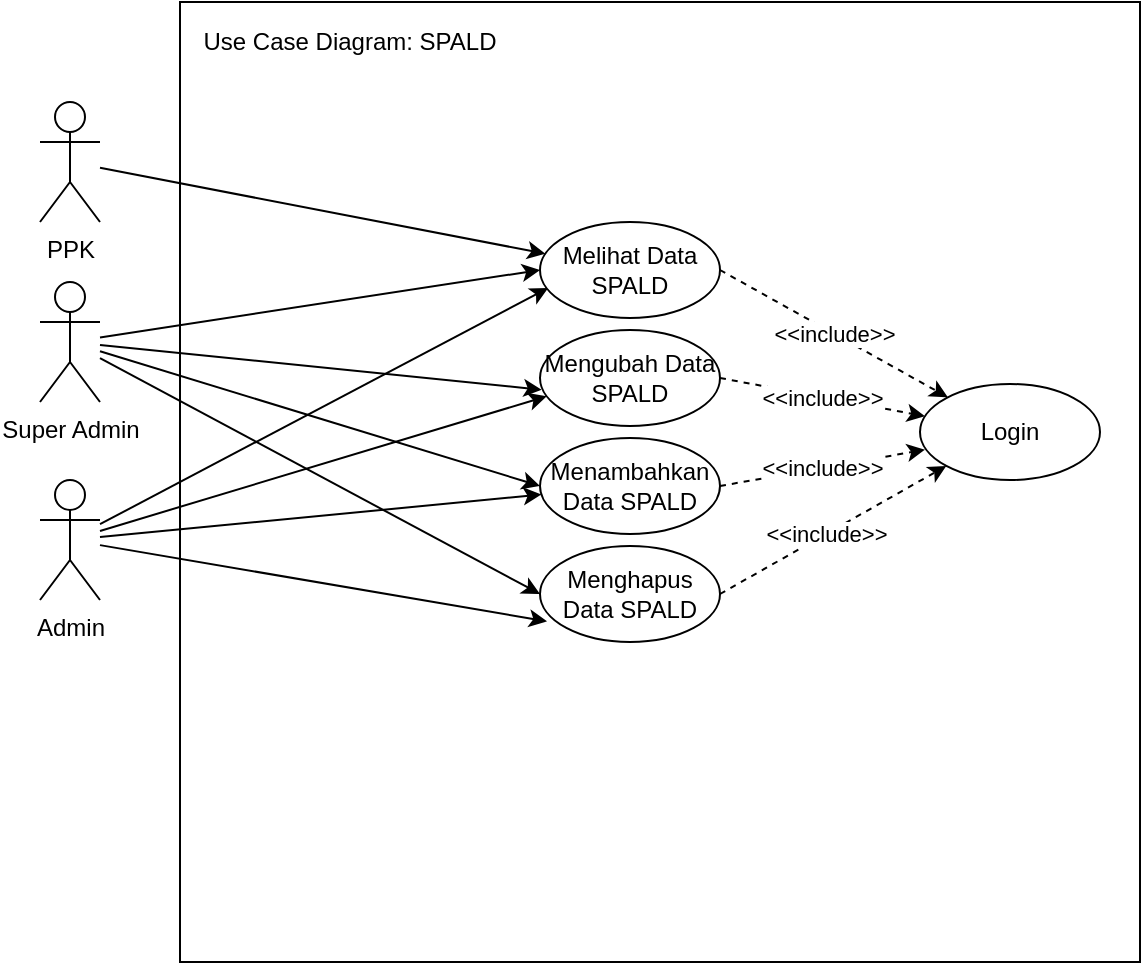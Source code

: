 <mxfile version="14.8.5" type="github" pages="12">
  <diagram id="07O8SCSbPBR-tXhGRHOZ" name="SPALD">
    <mxGraphModel dx="655" dy="427" grid="1" gridSize="10" guides="1" tooltips="1" connect="1" arrows="1" fold="1" page="1" pageScale="1" pageWidth="827" pageHeight="1169" math="0" shadow="0">
      <root>
        <mxCell id="0" />
        <mxCell id="1" parent="0" />
        <mxCell id="kxcEwM_Gt-8YleDtFlZZ-36" value="" style="whiteSpace=wrap;html=1;aspect=fixed;fillColor=none;" parent="1" vertex="1">
          <mxGeometry x="209" width="480" height="480" as="geometry" />
        </mxCell>
        <mxCell id="kxcEwM_Gt-8YleDtFlZZ-18" style="rounded=0;orthogonalLoop=1;jettySize=auto;html=1;entryX=0;entryY=0.5;entryDx=0;entryDy=0;" parent="1" source="kxcEwM_Gt-8YleDtFlZZ-1" target="kxcEwM_Gt-8YleDtFlZZ-11" edge="1">
          <mxGeometry relative="1" as="geometry" />
        </mxCell>
        <mxCell id="kxcEwM_Gt-8YleDtFlZZ-19" style="edgeStyle=none;rounded=0;orthogonalLoop=1;jettySize=auto;html=1;entryX=0.009;entryY=0.378;entryDx=0;entryDy=0;entryPerimeter=0;strokeColor=#000000;" parent="1" source="kxcEwM_Gt-8YleDtFlZZ-1" target="kxcEwM_Gt-8YleDtFlZZ-12" edge="1">
          <mxGeometry relative="1" as="geometry" />
        </mxCell>
        <mxCell id="kxcEwM_Gt-8YleDtFlZZ-20" style="edgeStyle=none;rounded=0;orthogonalLoop=1;jettySize=auto;html=1;entryX=0;entryY=0.5;entryDx=0;entryDy=0;strokeColor=#000000;" parent="1" source="kxcEwM_Gt-8YleDtFlZZ-1" target="kxcEwM_Gt-8YleDtFlZZ-14" edge="1">
          <mxGeometry relative="1" as="geometry" />
        </mxCell>
        <mxCell id="kxcEwM_Gt-8YleDtFlZZ-21" style="edgeStyle=none;rounded=0;orthogonalLoop=1;jettySize=auto;html=1;entryX=0;entryY=0.5;entryDx=0;entryDy=0;strokeColor=#000000;" parent="1" source="kxcEwM_Gt-8YleDtFlZZ-1" target="kxcEwM_Gt-8YleDtFlZZ-13" edge="1">
          <mxGeometry relative="1" as="geometry" />
        </mxCell>
        <mxCell id="kxcEwM_Gt-8YleDtFlZZ-1" value="Super Admin" style="shape=umlActor;verticalLabelPosition=bottom;verticalAlign=top;html=1;outlineConnect=0;" parent="1" vertex="1">
          <mxGeometry x="139" y="140" width="30" height="60" as="geometry" />
        </mxCell>
        <mxCell id="kxcEwM_Gt-8YleDtFlZZ-22" style="edgeStyle=none;rounded=0;orthogonalLoop=1;jettySize=auto;html=1;entryX=0.046;entryY=0.313;entryDx=0;entryDy=0;entryPerimeter=0;strokeColor=#000000;" parent="1" source="kxcEwM_Gt-8YleDtFlZZ-5" target="kxcEwM_Gt-8YleDtFlZZ-11" edge="1">
          <mxGeometry relative="1" as="geometry" />
        </mxCell>
        <mxCell id="kxcEwM_Gt-8YleDtFlZZ-23" value="" style="edgeStyle=none;rounded=0;orthogonalLoop=1;jettySize=auto;html=1;strokeColor=#000000;" parent="1" source="kxcEwM_Gt-8YleDtFlZZ-5" target="kxcEwM_Gt-8YleDtFlZZ-14" edge="1">
          <mxGeometry relative="1" as="geometry" />
        </mxCell>
        <mxCell id="kxcEwM_Gt-8YleDtFlZZ-24" style="edgeStyle=none;rounded=0;orthogonalLoop=1;jettySize=auto;html=1;entryX=0.037;entryY=0.309;entryDx=0;entryDy=0;entryPerimeter=0;strokeColor=#000000;" parent="1" source="kxcEwM_Gt-8YleDtFlZZ-5" target="kxcEwM_Gt-8YleDtFlZZ-12" edge="1">
          <mxGeometry relative="1" as="geometry" />
        </mxCell>
        <mxCell id="s0MJ8Xn2apTiHwtwSXR4-1" style="edgeStyle=none;rounded=0;orthogonalLoop=1;jettySize=auto;html=1;entryX=0.039;entryY=0.215;entryDx=0;entryDy=0;entryPerimeter=0;shadow=0;strokeColor=#000000;" edge="1" parent="1" source="kxcEwM_Gt-8YleDtFlZZ-5" target="kxcEwM_Gt-8YleDtFlZZ-13">
          <mxGeometry relative="1" as="geometry" />
        </mxCell>
        <mxCell id="kxcEwM_Gt-8YleDtFlZZ-5" value="Admin" style="shape=umlActor;verticalLabelPosition=bottom;verticalAlign=top;html=1;outlineConnect=0;" parent="1" vertex="1">
          <mxGeometry x="139" y="239" width="30" height="60" as="geometry" />
        </mxCell>
        <mxCell id="kxcEwM_Gt-8YleDtFlZZ-15" value="" style="group" parent="1" vertex="1" connectable="0">
          <mxGeometry x="389" y="110" width="90" height="210" as="geometry" />
        </mxCell>
        <mxCell id="kxcEwM_Gt-8YleDtFlZZ-11" value="Melihat Data SPALD" style="ellipse;whiteSpace=wrap;html=1;flipV=1;" parent="kxcEwM_Gt-8YleDtFlZZ-15" vertex="1">
          <mxGeometry width="90" height="48" as="geometry" />
        </mxCell>
        <mxCell id="kxcEwM_Gt-8YleDtFlZZ-12" value="Mengubah Data SPALD" style="ellipse;whiteSpace=wrap;html=1;flipV=1;" parent="kxcEwM_Gt-8YleDtFlZZ-15" vertex="1">
          <mxGeometry y="54" width="90" height="48" as="geometry" />
        </mxCell>
        <mxCell id="kxcEwM_Gt-8YleDtFlZZ-13" value="Menghapus Data SPALD" style="ellipse;whiteSpace=wrap;html=1;flipV=1;" parent="kxcEwM_Gt-8YleDtFlZZ-15" vertex="1">
          <mxGeometry y="162" width="90" height="48" as="geometry" />
        </mxCell>
        <mxCell id="kxcEwM_Gt-8YleDtFlZZ-14" value="Menambahkan Data SPALD" style="ellipse;whiteSpace=wrap;html=1;flipV=1;" parent="kxcEwM_Gt-8YleDtFlZZ-15" vertex="1">
          <mxGeometry y="108" width="90" height="48" as="geometry" />
        </mxCell>
        <mxCell id="kxcEwM_Gt-8YleDtFlZZ-28" value="Login" style="ellipse;whiteSpace=wrap;html=1;flipV=1;" parent="1" vertex="1">
          <mxGeometry x="579" y="191" width="90" height="48" as="geometry" />
        </mxCell>
        <mxCell id="kxcEwM_Gt-8YleDtFlZZ-29" value="&amp;lt;&amp;lt;include&amp;gt;&amp;gt;" style="edgeStyle=none;rounded=0;orthogonalLoop=1;jettySize=auto;html=1;exitX=1;exitY=0.5;exitDx=0;exitDy=0;strokeColor=#000000;dashed=1;shadow=0;metaEdit=0;" parent="1" source="kxcEwM_Gt-8YleDtFlZZ-11" target="kxcEwM_Gt-8YleDtFlZZ-28" edge="1">
          <mxGeometry relative="1" as="geometry" />
        </mxCell>
        <mxCell id="kxcEwM_Gt-8YleDtFlZZ-30" value="&amp;lt;&amp;lt;include&amp;gt;&amp;gt;" style="edgeStyle=none;rounded=0;orthogonalLoop=1;jettySize=auto;html=1;exitX=1;exitY=0.5;exitDx=0;exitDy=0;dashed=1;strokeColor=#000000;" parent="1" source="kxcEwM_Gt-8YleDtFlZZ-12" target="kxcEwM_Gt-8YleDtFlZZ-28" edge="1">
          <mxGeometry relative="1" as="geometry" />
        </mxCell>
        <mxCell id="kxcEwM_Gt-8YleDtFlZZ-31" value="&amp;lt;&amp;lt;include&amp;gt;&amp;gt;" style="edgeStyle=none;rounded=0;orthogonalLoop=1;jettySize=auto;html=1;exitX=1;exitY=0.5;exitDx=0;exitDy=0;entryX=0.028;entryY=0.316;entryDx=0;entryDy=0;entryPerimeter=0;dashed=1;strokeColor=#000000;" parent="1" source="kxcEwM_Gt-8YleDtFlZZ-14" target="kxcEwM_Gt-8YleDtFlZZ-28" edge="1">
          <mxGeometry relative="1" as="geometry" />
        </mxCell>
        <mxCell id="kxcEwM_Gt-8YleDtFlZZ-32" style="edgeStyle=none;rounded=0;orthogonalLoop=1;jettySize=auto;html=1;exitX=1;exitY=0.5;exitDx=0;exitDy=0;entryX=0;entryY=1;entryDx=0;entryDy=0;dashed=1;strokeColor=#000000;" parent="1" source="kxcEwM_Gt-8YleDtFlZZ-13" target="kxcEwM_Gt-8YleDtFlZZ-28" edge="1">
          <mxGeometry relative="1" as="geometry" />
        </mxCell>
        <mxCell id="kxcEwM_Gt-8YleDtFlZZ-34" value="&amp;lt;&amp;lt;include&amp;gt;&amp;gt;" style="edgeLabel;html=1;align=center;verticalAlign=middle;resizable=0;points=[];" parent="kxcEwM_Gt-8YleDtFlZZ-32" vertex="1" connectable="0">
          <mxGeometry x="-0.064" relative="1" as="geometry">
            <mxPoint as="offset" />
          </mxGeometry>
        </mxCell>
        <mxCell id="kxcEwM_Gt-8YleDtFlZZ-37" value="Use Case Diagram: SPALD" style="text;html=1;strokeColor=none;fillColor=none;align=center;verticalAlign=middle;whiteSpace=wrap;rounded=0;" parent="1" vertex="1">
          <mxGeometry x="209" y="10" width="170" height="20" as="geometry" />
        </mxCell>
        <mxCell id="s0MJ8Xn2apTiHwtwSXR4-3" style="edgeStyle=none;rounded=0;orthogonalLoop=1;jettySize=auto;html=1;shadow=0;strokeColor=#000000;" edge="1" parent="1" source="s0MJ8Xn2apTiHwtwSXR4-2" target="kxcEwM_Gt-8YleDtFlZZ-11">
          <mxGeometry relative="1" as="geometry" />
        </mxCell>
        <mxCell id="s0MJ8Xn2apTiHwtwSXR4-2" value="PPK" style="shape=umlActor;verticalLabelPosition=bottom;verticalAlign=top;html=1;outlineConnect=0;fillColor=none;" vertex="1" parent="1">
          <mxGeometry x="139" y="50" width="30" height="60" as="geometry" />
        </mxCell>
      </root>
    </mxGraphModel>
  </diagram>
  <diagram id="gGY4FyDdTy-dkLX3jisl" name="Kecamatan">
    <mxGraphModel dx="786" dy="512" grid="1" gridSize="10" guides="1" tooltips="1" connect="1" arrows="1" fold="1" page="1" pageScale="1" pageWidth="827" pageHeight="1169" math="0" shadow="0">
      <root>
        <mxCell id="qiVwJUrhC6tcvMfx6_Ys-0" />
        <mxCell id="qiVwJUrhC6tcvMfx6_Ys-1" parent="qiVwJUrhC6tcvMfx6_Ys-0" />
        <mxCell id="gUZ5o3oPNzDb2bhp7Hwk-0" value="" style="whiteSpace=wrap;html=1;aspect=fixed;fillColor=none;" vertex="1" parent="qiVwJUrhC6tcvMfx6_Ys-1">
          <mxGeometry x="209" y="345" width="480" height="480" as="geometry" />
        </mxCell>
        <mxCell id="gUZ5o3oPNzDb2bhp7Hwk-1" style="rounded=0;orthogonalLoop=1;jettySize=auto;html=1;entryX=0;entryY=0.5;entryDx=0;entryDy=0;" edge="1" parent="qiVwJUrhC6tcvMfx6_Ys-1" target="gUZ5o3oPNzDb2bhp7Hwk-11">
          <mxGeometry relative="1" as="geometry">
            <mxPoint x="169" y="512.702" as="sourcePoint" />
          </mxGeometry>
        </mxCell>
        <mxCell id="gUZ5o3oPNzDb2bhp7Hwk-2" style="edgeStyle=none;rounded=0;orthogonalLoop=1;jettySize=auto;html=1;entryX=0.009;entryY=0.378;entryDx=0;entryDy=0;entryPerimeter=0;strokeColor=#000000;" edge="1" parent="qiVwJUrhC6tcvMfx6_Ys-1" target="gUZ5o3oPNzDb2bhp7Hwk-12">
          <mxGeometry relative="1" as="geometry">
            <mxPoint x="169" y="516.517" as="sourcePoint" />
          </mxGeometry>
        </mxCell>
        <mxCell id="gUZ5o3oPNzDb2bhp7Hwk-3" style="edgeStyle=none;rounded=0;orthogonalLoop=1;jettySize=auto;html=1;entryX=0;entryY=0.5;entryDx=0;entryDy=0;strokeColor=#000000;" edge="1" parent="qiVwJUrhC6tcvMfx6_Ys-1" target="gUZ5o3oPNzDb2bhp7Hwk-14">
          <mxGeometry relative="1" as="geometry">
            <mxPoint x="169" y="519.596" as="sourcePoint" />
          </mxGeometry>
        </mxCell>
        <mxCell id="gUZ5o3oPNzDb2bhp7Hwk-4" style="edgeStyle=none;rounded=0;orthogonalLoop=1;jettySize=auto;html=1;entryX=0;entryY=0.5;entryDx=0;entryDy=0;strokeColor=#000000;" edge="1" parent="qiVwJUrhC6tcvMfx6_Ys-1" target="gUZ5o3oPNzDb2bhp7Hwk-13">
          <mxGeometry relative="1" as="geometry">
            <mxPoint x="169" y="523.043" as="sourcePoint" />
          </mxGeometry>
        </mxCell>
        <mxCell id="gUZ5o3oPNzDb2bhp7Hwk-6" style="edgeStyle=none;rounded=0;orthogonalLoop=1;jettySize=auto;html=1;entryX=0.046;entryY=0.313;entryDx=0;entryDy=0;entryPerimeter=0;strokeColor=#000000;" edge="1" parent="qiVwJUrhC6tcvMfx6_Ys-1" target="gUZ5o3oPNzDb2bhp7Hwk-11">
          <mxGeometry relative="1" as="geometry">
            <mxPoint x="169" y="625.778" as="sourcePoint" />
          </mxGeometry>
        </mxCell>
        <mxCell id="gUZ5o3oPNzDb2bhp7Hwk-10" value="" style="group" vertex="1" connectable="0" parent="qiVwJUrhC6tcvMfx6_Ys-1">
          <mxGeometry x="389" y="455" width="90" height="210" as="geometry" />
        </mxCell>
        <mxCell id="gUZ5o3oPNzDb2bhp7Hwk-11" value="Melihat Data Kecamatan" style="ellipse;whiteSpace=wrap;html=1;flipV=1;" vertex="1" parent="gUZ5o3oPNzDb2bhp7Hwk-10">
          <mxGeometry width="90" height="48" as="geometry" />
        </mxCell>
        <mxCell id="gUZ5o3oPNzDb2bhp7Hwk-12" value="Mengubah Data Kecamatan" style="ellipse;whiteSpace=wrap;html=1;flipV=1;" vertex="1" parent="gUZ5o3oPNzDb2bhp7Hwk-10">
          <mxGeometry y="54" width="90" height="48" as="geometry" />
        </mxCell>
        <mxCell id="gUZ5o3oPNzDb2bhp7Hwk-13" value="Menghapus Data Kecamatan" style="ellipse;whiteSpace=wrap;html=1;flipV=1;" vertex="1" parent="gUZ5o3oPNzDb2bhp7Hwk-10">
          <mxGeometry y="162" width="90" height="48" as="geometry" />
        </mxCell>
        <mxCell id="gUZ5o3oPNzDb2bhp7Hwk-14" value="Menmbahkan Data Kecamatan" style="ellipse;whiteSpace=wrap;html=1;flipV=1;" vertex="1" parent="gUZ5o3oPNzDb2bhp7Hwk-10">
          <mxGeometry y="108" width="90" height="48" as="geometry" />
        </mxCell>
        <mxCell id="gUZ5o3oPNzDb2bhp7Hwk-15" value="Login" style="ellipse;whiteSpace=wrap;html=1;flipV=1;" vertex="1" parent="qiVwJUrhC6tcvMfx6_Ys-1">
          <mxGeometry x="579" y="536" width="90" height="48" as="geometry" />
        </mxCell>
        <mxCell id="gUZ5o3oPNzDb2bhp7Hwk-16" value="&amp;lt;&amp;lt;include&amp;gt;&amp;gt;" style="edgeStyle=none;rounded=0;orthogonalLoop=1;jettySize=auto;html=1;exitX=1;exitY=0.5;exitDx=0;exitDy=0;strokeColor=#000000;dashed=1;shadow=0;metaEdit=0;" edge="1" parent="qiVwJUrhC6tcvMfx6_Ys-1" source="gUZ5o3oPNzDb2bhp7Hwk-11" target="gUZ5o3oPNzDb2bhp7Hwk-15">
          <mxGeometry relative="1" as="geometry" />
        </mxCell>
        <mxCell id="gUZ5o3oPNzDb2bhp7Hwk-17" value="&amp;lt;&amp;lt;include&amp;gt;&amp;gt;" style="edgeStyle=none;rounded=0;orthogonalLoop=1;jettySize=auto;html=1;exitX=1;exitY=0.5;exitDx=0;exitDy=0;dashed=1;strokeColor=#000000;" edge="1" parent="qiVwJUrhC6tcvMfx6_Ys-1" source="gUZ5o3oPNzDb2bhp7Hwk-12" target="gUZ5o3oPNzDb2bhp7Hwk-15">
          <mxGeometry relative="1" as="geometry" />
        </mxCell>
        <mxCell id="gUZ5o3oPNzDb2bhp7Hwk-18" value="&amp;lt;&amp;lt;include&amp;gt;&amp;gt;" style="edgeStyle=none;rounded=0;orthogonalLoop=1;jettySize=auto;html=1;exitX=1;exitY=0.5;exitDx=0;exitDy=0;entryX=0.028;entryY=0.316;entryDx=0;entryDy=0;entryPerimeter=0;dashed=1;strokeColor=#000000;" edge="1" parent="qiVwJUrhC6tcvMfx6_Ys-1" source="gUZ5o3oPNzDb2bhp7Hwk-14" target="gUZ5o3oPNzDb2bhp7Hwk-15">
          <mxGeometry relative="1" as="geometry" />
        </mxCell>
        <mxCell id="gUZ5o3oPNzDb2bhp7Hwk-19" style="edgeStyle=none;rounded=0;orthogonalLoop=1;jettySize=auto;html=1;exitX=1;exitY=0.5;exitDx=0;exitDy=0;entryX=0;entryY=1;entryDx=0;entryDy=0;dashed=1;strokeColor=#000000;" edge="1" parent="qiVwJUrhC6tcvMfx6_Ys-1" source="gUZ5o3oPNzDb2bhp7Hwk-13" target="gUZ5o3oPNzDb2bhp7Hwk-15">
          <mxGeometry relative="1" as="geometry" />
        </mxCell>
        <mxCell id="gUZ5o3oPNzDb2bhp7Hwk-20" value="&amp;lt;&amp;lt;include&amp;gt;&amp;gt;" style="edgeLabel;html=1;align=center;verticalAlign=middle;resizable=0;points=[];" vertex="1" connectable="0" parent="gUZ5o3oPNzDb2bhp7Hwk-19">
          <mxGeometry x="-0.064" relative="1" as="geometry">
            <mxPoint as="offset" />
          </mxGeometry>
        </mxCell>
        <mxCell id="gUZ5o3oPNzDb2bhp7Hwk-21" value="Use Case Diagram: Data Kecamatan" style="text;html=1;strokeColor=none;fillColor=none;align=center;verticalAlign=middle;whiteSpace=wrap;rounded=0;" vertex="1" parent="qiVwJUrhC6tcvMfx6_Ys-1">
          <mxGeometry x="209" y="355" width="211" height="20" as="geometry" />
        </mxCell>
        <mxCell id="BmVyQFFjj4Ee75X0luzg-0" value="Super Admin" style="shape=umlActor;verticalLabelPosition=bottom;verticalAlign=top;html=1;outlineConnect=0;" vertex="1" parent="qiVwJUrhC6tcvMfx6_Ys-1">
          <mxGeometry x="140" y="490" width="30" height="60" as="geometry" />
        </mxCell>
        <mxCell id="BmVyQFFjj4Ee75X0luzg-1" value="Admin" style="shape=umlActor;verticalLabelPosition=bottom;verticalAlign=top;html=1;outlineConnect=0;" vertex="1" parent="qiVwJUrhC6tcvMfx6_Ys-1">
          <mxGeometry x="140" y="589" width="30" height="60" as="geometry" />
        </mxCell>
        <mxCell id="BmVyQFFjj4Ee75X0luzg-4" style="edgeStyle=none;rounded=0;orthogonalLoop=1;jettySize=auto;html=1;entryX=0.078;entryY=0.729;entryDx=0;entryDy=0;entryPerimeter=0;shadow=0;strokeColor=#000000;" edge="1" parent="qiVwJUrhC6tcvMfx6_Ys-1" source="BmVyQFFjj4Ee75X0luzg-2" target="gUZ5o3oPNzDb2bhp7Hwk-11">
          <mxGeometry relative="1" as="geometry" />
        </mxCell>
        <mxCell id="BmVyQFFjj4Ee75X0luzg-2" value="PPK" style="shape=umlActor;verticalLabelPosition=bottom;verticalAlign=top;html=1;outlineConnect=0;fillColor=none;" vertex="1" parent="qiVwJUrhC6tcvMfx6_Ys-1">
          <mxGeometry x="140" y="400" width="30" height="60" as="geometry" />
        </mxCell>
      </root>
    </mxGraphModel>
  </diagram>
  <diagram id="vukB74L1jPqfCG54tw7o" name="Landing Page">
    <mxGraphModel dx="1310" dy="853" grid="1" gridSize="10" guides="1" tooltips="1" connect="1" arrows="1" fold="1" page="1" pageScale="1" pageWidth="827" pageHeight="1169" math="0" shadow="0">
      <root>
        <mxCell id="_KU2drqZ8egPwdkGxvaC-0" />
        <mxCell id="_KU2drqZ8egPwdkGxvaC-1" parent="_KU2drqZ8egPwdkGxvaC-0" />
        <mxCell id="lExzMqyRjQlCGc8gvu98-0" value="" style="whiteSpace=wrap;html=1;aspect=fixed;fillColor=none;" vertex="1" parent="_KU2drqZ8egPwdkGxvaC-1">
          <mxGeometry x="209" y="345" width="480" height="480" as="geometry" />
        </mxCell>
        <mxCell id="lExzMqyRjQlCGc8gvu98-21" style="edgeStyle=none;rounded=0;orthogonalLoop=1;jettySize=auto;html=1;shadow=0;strokeColor=#000000;" edge="1" parent="_KU2drqZ8egPwdkGxvaC-1" source="lExzMqyRjQlCGc8gvu98-5" target="lExzMqyRjQlCGc8gvu98-20">
          <mxGeometry relative="1" as="geometry" />
        </mxCell>
        <mxCell id="lExzMqyRjQlCGc8gvu98-5" value="Pengunjung" style="shape=umlActor;verticalLabelPosition=bottom;verticalAlign=top;html=1;outlineConnect=0;" vertex="1" parent="_KU2drqZ8egPwdkGxvaC-1">
          <mxGeometry x="139" y="485" width="30" height="60" as="geometry" />
        </mxCell>
        <mxCell id="lExzMqyRjQlCGc8gvu98-19" value="Use Case Diagram: Landing Page" style="text;html=1;strokeColor=none;fillColor=none;align=center;verticalAlign=middle;whiteSpace=wrap;rounded=0;" vertex="1" parent="_KU2drqZ8egPwdkGxvaC-1">
          <mxGeometry x="209" y="355" width="211" height="20" as="geometry" />
        </mxCell>
        <mxCell id="lExzMqyRjQlCGc8gvu98-20" value="Halaman Depan&lt;br&gt;Landing Page" style="ellipse;whiteSpace=wrap;html=1;fillColor=none;" vertex="1" parent="_KU2drqZ8egPwdkGxvaC-1">
          <mxGeometry x="389" y="475" width="120" height="80" as="geometry" />
        </mxCell>
      </root>
    </mxGraphModel>
  </diagram>
  <diagram id="F-qLwHUCE8kYKapQp47C" name="Desa">
    <mxGraphModel dx="786" dy="512" grid="1" gridSize="10" guides="1" tooltips="1" connect="1" arrows="1" fold="1" page="1" pageScale="1" pageWidth="827" pageHeight="1169" math="0" shadow="0">
      <root>
        <mxCell id="G69_tLf5d9zK-e4Y4DdW-0" />
        <mxCell id="G69_tLf5d9zK-e4Y4DdW-1" parent="G69_tLf5d9zK-e4Y4DdW-0" />
        <mxCell id="G69_tLf5d9zK-e4Y4DdW-2" value="" style="whiteSpace=wrap;html=1;aspect=fixed;fillColor=none;" vertex="1" parent="G69_tLf5d9zK-e4Y4DdW-1">
          <mxGeometry x="209" y="345" width="480" height="480" as="geometry" />
        </mxCell>
        <mxCell id="G69_tLf5d9zK-e4Y4DdW-3" style="rounded=0;orthogonalLoop=1;jettySize=auto;html=1;entryX=0;entryY=0.5;entryDx=0;entryDy=0;" edge="1" parent="G69_tLf5d9zK-e4Y4DdW-1" target="G69_tLf5d9zK-e4Y4DdW-11">
          <mxGeometry relative="1" as="geometry">
            <mxPoint x="169" y="512.702" as="sourcePoint" />
          </mxGeometry>
        </mxCell>
        <mxCell id="G69_tLf5d9zK-e4Y4DdW-4" style="edgeStyle=none;rounded=0;orthogonalLoop=1;jettySize=auto;html=1;entryX=0.009;entryY=0.378;entryDx=0;entryDy=0;entryPerimeter=0;strokeColor=#000000;" edge="1" parent="G69_tLf5d9zK-e4Y4DdW-1" target="G69_tLf5d9zK-e4Y4DdW-12">
          <mxGeometry relative="1" as="geometry">
            <mxPoint x="169" y="516.517" as="sourcePoint" />
          </mxGeometry>
        </mxCell>
        <mxCell id="G69_tLf5d9zK-e4Y4DdW-5" style="edgeStyle=none;rounded=0;orthogonalLoop=1;jettySize=auto;html=1;entryX=0;entryY=0.5;entryDx=0;entryDy=0;strokeColor=#000000;" edge="1" parent="G69_tLf5d9zK-e4Y4DdW-1" target="G69_tLf5d9zK-e4Y4DdW-14">
          <mxGeometry relative="1" as="geometry">
            <mxPoint x="169" y="519.596" as="sourcePoint" />
          </mxGeometry>
        </mxCell>
        <mxCell id="G69_tLf5d9zK-e4Y4DdW-6" style="edgeStyle=none;rounded=0;orthogonalLoop=1;jettySize=auto;html=1;entryX=0;entryY=0.5;entryDx=0;entryDy=0;strokeColor=#000000;" edge="1" parent="G69_tLf5d9zK-e4Y4DdW-1" target="G69_tLf5d9zK-e4Y4DdW-13">
          <mxGeometry relative="1" as="geometry">
            <mxPoint x="169" y="523.043" as="sourcePoint" />
          </mxGeometry>
        </mxCell>
        <mxCell id="G69_tLf5d9zK-e4Y4DdW-10" value="" style="group" vertex="1" connectable="0" parent="G69_tLf5d9zK-e4Y4DdW-1">
          <mxGeometry x="389" y="455" width="90" height="210" as="geometry" />
        </mxCell>
        <mxCell id="G69_tLf5d9zK-e4Y4DdW-11" value="Melihat Data Desa" style="ellipse;whiteSpace=wrap;html=1;flipV=1;" vertex="1" parent="G69_tLf5d9zK-e4Y4DdW-10">
          <mxGeometry width="90" height="48" as="geometry" />
        </mxCell>
        <mxCell id="G69_tLf5d9zK-e4Y4DdW-12" value="Mengubah Data Desa" style="ellipse;whiteSpace=wrap;html=1;flipV=1;" vertex="1" parent="G69_tLf5d9zK-e4Y4DdW-10">
          <mxGeometry y="54" width="90" height="48" as="geometry" />
        </mxCell>
        <mxCell id="G69_tLf5d9zK-e4Y4DdW-13" value="Menghapus Data Desa" style="ellipse;whiteSpace=wrap;html=1;flipV=1;" vertex="1" parent="G69_tLf5d9zK-e4Y4DdW-10">
          <mxGeometry y="162" width="90" height="48" as="geometry" />
        </mxCell>
        <mxCell id="G69_tLf5d9zK-e4Y4DdW-14" value="Menambahkan Data Desa" style="ellipse;whiteSpace=wrap;html=1;flipV=1;" vertex="1" parent="G69_tLf5d9zK-e4Y4DdW-10">
          <mxGeometry y="108" width="90" height="48" as="geometry" />
        </mxCell>
        <mxCell id="G69_tLf5d9zK-e4Y4DdW-15" value="Login" style="ellipse;whiteSpace=wrap;html=1;flipV=1;" vertex="1" parent="G69_tLf5d9zK-e4Y4DdW-1">
          <mxGeometry x="579" y="536" width="90" height="48" as="geometry" />
        </mxCell>
        <mxCell id="G69_tLf5d9zK-e4Y4DdW-16" value="&amp;lt;&amp;lt;include&amp;gt;&amp;gt;" style="edgeStyle=none;rounded=0;orthogonalLoop=1;jettySize=auto;html=1;exitX=1;exitY=0.5;exitDx=0;exitDy=0;strokeColor=#000000;dashed=1;shadow=0;metaEdit=0;" edge="1" parent="G69_tLf5d9zK-e4Y4DdW-1" source="G69_tLf5d9zK-e4Y4DdW-11" target="G69_tLf5d9zK-e4Y4DdW-15">
          <mxGeometry relative="1" as="geometry" />
        </mxCell>
        <mxCell id="G69_tLf5d9zK-e4Y4DdW-17" value="&amp;lt;&amp;lt;include&amp;gt;&amp;gt;" style="edgeStyle=none;rounded=0;orthogonalLoop=1;jettySize=auto;html=1;exitX=1;exitY=0.5;exitDx=0;exitDy=0;dashed=1;strokeColor=#000000;" edge="1" parent="G69_tLf5d9zK-e4Y4DdW-1" source="G69_tLf5d9zK-e4Y4DdW-12" target="G69_tLf5d9zK-e4Y4DdW-15">
          <mxGeometry relative="1" as="geometry" />
        </mxCell>
        <mxCell id="G69_tLf5d9zK-e4Y4DdW-18" value="&amp;lt;&amp;lt;include&amp;gt;&amp;gt;" style="edgeStyle=none;rounded=0;orthogonalLoop=1;jettySize=auto;html=1;exitX=1;exitY=0.5;exitDx=0;exitDy=0;entryX=0.028;entryY=0.316;entryDx=0;entryDy=0;entryPerimeter=0;dashed=1;strokeColor=#000000;" edge="1" parent="G69_tLf5d9zK-e4Y4DdW-1" source="G69_tLf5d9zK-e4Y4DdW-14" target="G69_tLf5d9zK-e4Y4DdW-15">
          <mxGeometry relative="1" as="geometry" />
        </mxCell>
        <mxCell id="G69_tLf5d9zK-e4Y4DdW-19" style="edgeStyle=none;rounded=0;orthogonalLoop=1;jettySize=auto;html=1;exitX=1;exitY=0.5;exitDx=0;exitDy=0;entryX=0;entryY=1;entryDx=0;entryDy=0;dashed=1;strokeColor=#000000;" edge="1" parent="G69_tLf5d9zK-e4Y4DdW-1" source="G69_tLf5d9zK-e4Y4DdW-13" target="G69_tLf5d9zK-e4Y4DdW-15">
          <mxGeometry relative="1" as="geometry" />
        </mxCell>
        <mxCell id="G69_tLf5d9zK-e4Y4DdW-20" value="&amp;lt;&amp;lt;include&amp;gt;&amp;gt;" style="edgeLabel;html=1;align=center;verticalAlign=middle;resizable=0;points=[];" vertex="1" connectable="0" parent="G69_tLf5d9zK-e4Y4DdW-19">
          <mxGeometry x="-0.064" relative="1" as="geometry">
            <mxPoint as="offset" />
          </mxGeometry>
        </mxCell>
        <mxCell id="G69_tLf5d9zK-e4Y4DdW-21" value="Use Case Diagram: Data Desa" style="text;html=1;strokeColor=none;fillColor=none;align=center;verticalAlign=middle;whiteSpace=wrap;rounded=0;" vertex="1" parent="G69_tLf5d9zK-e4Y4DdW-1">
          <mxGeometry x="209" y="355" width="211" height="20" as="geometry" />
        </mxCell>
        <mxCell id="qiugvm2QzYtpqtl3wXmm-0" value="Super Admin" style="shape=umlActor;verticalLabelPosition=bottom;verticalAlign=top;html=1;outlineConnect=0;" vertex="1" parent="G69_tLf5d9zK-e4Y4DdW-1">
          <mxGeometry x="139" y="486" width="30" height="60" as="geometry" />
        </mxCell>
        <mxCell id="qiugvm2QzYtpqtl3wXmm-5" style="edgeStyle=none;rounded=0;orthogonalLoop=1;jettySize=auto;html=1;shadow=0;strokeColor=#000000;" edge="1" parent="G69_tLf5d9zK-e4Y4DdW-1" source="qiugvm2QzYtpqtl3wXmm-1" target="G69_tLf5d9zK-e4Y4DdW-11">
          <mxGeometry relative="1" as="geometry" />
        </mxCell>
        <mxCell id="qiugvm2QzYtpqtl3wXmm-1" value="Admin" style="shape=umlActor;verticalLabelPosition=bottom;verticalAlign=top;html=1;outlineConnect=0;" vertex="1" parent="G69_tLf5d9zK-e4Y4DdW-1">
          <mxGeometry x="139" y="585" width="30" height="60" as="geometry" />
        </mxCell>
        <mxCell id="qiugvm2QzYtpqtl3wXmm-6" style="edgeStyle=none;rounded=0;orthogonalLoop=1;jettySize=auto;html=1;shadow=0;strokeColor=#000000;" edge="1" parent="G69_tLf5d9zK-e4Y4DdW-1" source="qiugvm2QzYtpqtl3wXmm-2" target="G69_tLf5d9zK-e4Y4DdW-11">
          <mxGeometry relative="1" as="geometry" />
        </mxCell>
        <mxCell id="qiugvm2QzYtpqtl3wXmm-2" value="PPK" style="shape=umlActor;verticalLabelPosition=bottom;verticalAlign=top;html=1;outlineConnect=0;fillColor=none;" vertex="1" parent="G69_tLf5d9zK-e4Y4DdW-1">
          <mxGeometry x="139" y="396" width="30" height="60" as="geometry" />
        </mxCell>
      </root>
    </mxGraphModel>
  </diagram>
  <diagram id="5QJzpJtjja-nR6eWCPIj" name="Data Rumah">
    <mxGraphModel dx="786" dy="512" grid="1" gridSize="10" guides="1" tooltips="1" connect="1" arrows="1" fold="1" page="1" pageScale="1" pageWidth="827" pageHeight="1169" math="0" shadow="0">
      <root>
        <mxCell id="69q1lEhVS21lW1739zRf-0" />
        <mxCell id="69q1lEhVS21lW1739zRf-1" parent="69q1lEhVS21lW1739zRf-0" />
        <mxCell id="69q1lEhVS21lW1739zRf-2" value="" style="whiteSpace=wrap;html=1;aspect=fixed;fillColor=none;" vertex="1" parent="69q1lEhVS21lW1739zRf-1">
          <mxGeometry x="209" width="480" height="480" as="geometry" />
        </mxCell>
        <mxCell id="69q1lEhVS21lW1739zRf-3" style="rounded=0;orthogonalLoop=1;jettySize=auto;html=1;entryX=0;entryY=0.5;entryDx=0;entryDy=0;" edge="1" parent="69q1lEhVS21lW1739zRf-1" target="69q1lEhVS21lW1739zRf-13">
          <mxGeometry relative="1" as="geometry">
            <mxPoint x="169" y="167.702" as="sourcePoint" />
          </mxGeometry>
        </mxCell>
        <mxCell id="69q1lEhVS21lW1739zRf-4" style="edgeStyle=none;rounded=0;orthogonalLoop=1;jettySize=auto;html=1;entryX=0.009;entryY=0.378;entryDx=0;entryDy=0;entryPerimeter=0;strokeColor=#000000;" edge="1" parent="69q1lEhVS21lW1739zRf-1" target="69q1lEhVS21lW1739zRf-14">
          <mxGeometry relative="1" as="geometry">
            <mxPoint x="169" y="171.517" as="sourcePoint" />
          </mxGeometry>
        </mxCell>
        <mxCell id="69q1lEhVS21lW1739zRf-5" style="edgeStyle=none;rounded=0;orthogonalLoop=1;jettySize=auto;html=1;entryX=0;entryY=0.5;entryDx=0;entryDy=0;strokeColor=#000000;" edge="1" parent="69q1lEhVS21lW1739zRf-1" target="69q1lEhVS21lW1739zRf-16">
          <mxGeometry relative="1" as="geometry">
            <mxPoint x="169" y="174.596" as="sourcePoint" />
          </mxGeometry>
        </mxCell>
        <mxCell id="69q1lEhVS21lW1739zRf-6" style="edgeStyle=none;rounded=0;orthogonalLoop=1;jettySize=auto;html=1;entryX=0;entryY=0.5;entryDx=0;entryDy=0;strokeColor=#000000;" edge="1" parent="69q1lEhVS21lW1739zRf-1" target="69q1lEhVS21lW1739zRf-15">
          <mxGeometry relative="1" as="geometry">
            <mxPoint x="169" y="178.043" as="sourcePoint" />
          </mxGeometry>
        </mxCell>
        <mxCell id="69q1lEhVS21lW1739zRf-12" value="" style="group" vertex="1" connectable="0" parent="69q1lEhVS21lW1739zRf-1">
          <mxGeometry x="389" y="110" width="90" height="210" as="geometry" />
        </mxCell>
        <mxCell id="69q1lEhVS21lW1739zRf-13" value="Melihat Data Rumah" style="ellipse;whiteSpace=wrap;html=1;flipV=1;" vertex="1" parent="69q1lEhVS21lW1739zRf-12">
          <mxGeometry width="90" height="48" as="geometry" />
        </mxCell>
        <mxCell id="69q1lEhVS21lW1739zRf-14" value="Mengubah Data Rumah" style="ellipse;whiteSpace=wrap;html=1;flipV=1;" vertex="1" parent="69q1lEhVS21lW1739zRf-12">
          <mxGeometry y="54" width="90" height="48" as="geometry" />
        </mxCell>
        <mxCell id="69q1lEhVS21lW1739zRf-15" value="Menghapus Data Rumah" style="ellipse;whiteSpace=wrap;html=1;flipV=1;" vertex="1" parent="69q1lEhVS21lW1739zRf-12">
          <mxGeometry y="162" width="90" height="48" as="geometry" />
        </mxCell>
        <mxCell id="69q1lEhVS21lW1739zRf-16" value="Menambahkan Data Rumah" style="ellipse;whiteSpace=wrap;html=1;flipV=1;" vertex="1" parent="69q1lEhVS21lW1739zRf-12">
          <mxGeometry y="108" width="90" height="48" as="geometry" />
        </mxCell>
        <mxCell id="69q1lEhVS21lW1739zRf-17" value="Login" style="ellipse;whiteSpace=wrap;html=1;flipV=1;" vertex="1" parent="69q1lEhVS21lW1739zRf-1">
          <mxGeometry x="579" y="191" width="90" height="48" as="geometry" />
        </mxCell>
        <mxCell id="69q1lEhVS21lW1739zRf-18" value="&amp;lt;&amp;lt;include&amp;gt;&amp;gt;" style="edgeStyle=none;rounded=0;orthogonalLoop=1;jettySize=auto;html=1;exitX=1;exitY=0.5;exitDx=0;exitDy=0;strokeColor=#000000;dashed=1;shadow=0;metaEdit=0;" edge="1" parent="69q1lEhVS21lW1739zRf-1" source="69q1lEhVS21lW1739zRf-13" target="69q1lEhVS21lW1739zRf-17">
          <mxGeometry relative="1" as="geometry" />
        </mxCell>
        <mxCell id="69q1lEhVS21lW1739zRf-19" value="&amp;lt;&amp;lt;include&amp;gt;&amp;gt;" style="edgeStyle=none;rounded=0;orthogonalLoop=1;jettySize=auto;html=1;exitX=1;exitY=0.5;exitDx=0;exitDy=0;dashed=1;strokeColor=#000000;" edge="1" parent="69q1lEhVS21lW1739zRf-1" source="69q1lEhVS21lW1739zRf-14" target="69q1lEhVS21lW1739zRf-17">
          <mxGeometry relative="1" as="geometry" />
        </mxCell>
        <mxCell id="69q1lEhVS21lW1739zRf-20" value="&amp;lt;&amp;lt;include&amp;gt;&amp;gt;" style="edgeStyle=none;rounded=0;orthogonalLoop=1;jettySize=auto;html=1;exitX=1;exitY=0.5;exitDx=0;exitDy=0;entryX=0.028;entryY=0.316;entryDx=0;entryDy=0;entryPerimeter=0;dashed=1;strokeColor=#000000;" edge="1" parent="69q1lEhVS21lW1739zRf-1" source="69q1lEhVS21lW1739zRf-16" target="69q1lEhVS21lW1739zRf-17">
          <mxGeometry relative="1" as="geometry" />
        </mxCell>
        <mxCell id="69q1lEhVS21lW1739zRf-21" style="edgeStyle=none;rounded=0;orthogonalLoop=1;jettySize=auto;html=1;exitX=1;exitY=0.5;exitDx=0;exitDy=0;entryX=0;entryY=1;entryDx=0;entryDy=0;dashed=1;strokeColor=#000000;" edge="1" parent="69q1lEhVS21lW1739zRf-1" source="69q1lEhVS21lW1739zRf-15" target="69q1lEhVS21lW1739zRf-17">
          <mxGeometry relative="1" as="geometry" />
        </mxCell>
        <mxCell id="69q1lEhVS21lW1739zRf-22" value="&amp;lt;&amp;lt;include&amp;gt;&amp;gt;" style="edgeLabel;html=1;align=center;verticalAlign=middle;resizable=0;points=[];" vertex="1" connectable="0" parent="69q1lEhVS21lW1739zRf-21">
          <mxGeometry x="-0.064" relative="1" as="geometry">
            <mxPoint as="offset" />
          </mxGeometry>
        </mxCell>
        <mxCell id="69q1lEhVS21lW1739zRf-23" value="Use Case Diagram: Data Rumah" style="text;html=1;strokeColor=none;fillColor=none;align=center;verticalAlign=middle;whiteSpace=wrap;rounded=0;" vertex="1" parent="69q1lEhVS21lW1739zRf-1">
          <mxGeometry x="209" y="10" width="191" height="20" as="geometry" />
        </mxCell>
        <mxCell id="mkX2BqAQP4ChVu1Omsq3-5" style="edgeStyle=none;rounded=0;orthogonalLoop=1;jettySize=auto;html=1;shadow=0;strokeColor=#000000;" edge="1" parent="69q1lEhVS21lW1739zRf-1" source="ESbyIGDVKlVcwyHTDx1d-0" target="mkX2BqAQP4ChVu1Omsq3-4">
          <mxGeometry relative="1" as="geometry" />
        </mxCell>
        <mxCell id="ESbyIGDVKlVcwyHTDx1d-0" value="Super Admin" style="shape=umlActor;verticalLabelPosition=bottom;verticalAlign=top;html=1;outlineConnect=0;" vertex="1" parent="69q1lEhVS21lW1739zRf-1">
          <mxGeometry x="140" y="140" width="30" height="60" as="geometry" />
        </mxCell>
        <mxCell id="ESbyIGDVKlVcwyHTDx1d-11" style="edgeStyle=none;rounded=0;orthogonalLoop=1;jettySize=auto;html=1;entryX=0.067;entryY=0.271;entryDx=0;entryDy=0;entryPerimeter=0;shadow=0;strokeColor=#000000;" edge="1" parent="69q1lEhVS21lW1739zRf-1" source="ESbyIGDVKlVcwyHTDx1d-1" target="69q1lEhVS21lW1739zRf-13">
          <mxGeometry relative="1" as="geometry" />
        </mxCell>
        <mxCell id="mkX2BqAQP4ChVu1Omsq3-0" style="edgeStyle=none;rounded=0;orthogonalLoop=1;jettySize=auto;html=1;entryX=0.067;entryY=0.208;entryDx=0;entryDy=0;entryPerimeter=0;shadow=0;strokeColor=#000000;" edge="1" parent="69q1lEhVS21lW1739zRf-1" source="ESbyIGDVKlVcwyHTDx1d-1" target="69q1lEhVS21lW1739zRf-15">
          <mxGeometry relative="1" as="geometry" />
        </mxCell>
        <mxCell id="mkX2BqAQP4ChVu1Omsq3-1" style="edgeStyle=none;rounded=0;orthogonalLoop=1;jettySize=auto;html=1;shadow=0;strokeColor=#000000;" edge="1" parent="69q1lEhVS21lW1739zRf-1" source="ESbyIGDVKlVcwyHTDx1d-1" target="69q1lEhVS21lW1739zRf-16">
          <mxGeometry relative="1" as="geometry" />
        </mxCell>
        <mxCell id="mkX2BqAQP4ChVu1Omsq3-2" style="edgeStyle=none;rounded=0;orthogonalLoop=1;jettySize=auto;html=1;shadow=0;strokeColor=#000000;" edge="1" parent="69q1lEhVS21lW1739zRf-1" source="ESbyIGDVKlVcwyHTDx1d-1" target="69q1lEhVS21lW1739zRf-14">
          <mxGeometry relative="1" as="geometry" />
        </mxCell>
        <mxCell id="mkX2BqAQP4ChVu1Omsq3-3" style="edgeStyle=none;rounded=0;orthogonalLoop=1;jettySize=auto;html=1;entryX=0;entryY=1;entryDx=0;entryDy=0;shadow=0;strokeColor=#000000;" edge="1" parent="69q1lEhVS21lW1739zRf-1" source="ESbyIGDVKlVcwyHTDx1d-1" target="69q1lEhVS21lW1739zRf-13">
          <mxGeometry relative="1" as="geometry" />
        </mxCell>
        <mxCell id="ESbyIGDVKlVcwyHTDx1d-1" value="Admin" style="shape=umlActor;verticalLabelPosition=bottom;verticalAlign=top;html=1;outlineConnect=0;" vertex="1" parent="69q1lEhVS21lW1739zRf-1">
          <mxGeometry x="140" y="239" width="30" height="60" as="geometry" />
        </mxCell>
        <mxCell id="ESbyIGDVKlVcwyHTDx1d-10" style="edgeStyle=none;rounded=0;orthogonalLoop=1;jettySize=auto;html=1;shadow=0;strokeColor=#000000;" edge="1" parent="69q1lEhVS21lW1739zRf-1" source="ESbyIGDVKlVcwyHTDx1d-2" target="69q1lEhVS21lW1739zRf-13">
          <mxGeometry relative="1" as="geometry" />
        </mxCell>
        <mxCell id="ESbyIGDVKlVcwyHTDx1d-2" value="PPK" style="shape=umlActor;verticalLabelPosition=bottom;verticalAlign=top;html=1;outlineConnect=0;fillColor=none;" vertex="1" parent="69q1lEhVS21lW1739zRf-1">
          <mxGeometry x="140" y="50" width="30" height="60" as="geometry" />
        </mxCell>
        <mxCell id="mkX2BqAQP4ChVu1Omsq3-6" value="&amp;lt;&amp;lt;include&amp;gt;&amp;gt;" style="edgeStyle=none;rounded=0;orthogonalLoop=1;jettySize=auto;html=1;shadow=0;strokeColor=#000000;dashed=1;" edge="1" parent="69q1lEhVS21lW1739zRf-1" source="mkX2BqAQP4ChVu1Omsq3-4" target="69q1lEhVS21lW1739zRf-17">
          <mxGeometry relative="1" as="geometry" />
        </mxCell>
        <mxCell id="mkX2BqAQP4ChVu1Omsq3-4" value="&lt;div&gt;uncrypted&lt;/div&gt;&lt;div&gt;data&lt;br&gt;&lt;/div&gt;" style="ellipse;whiteSpace=wrap;html=1;fillColor=none;" vertex="1" parent="69q1lEhVS21lW1739zRf-1">
          <mxGeometry x="509" y="30" width="70" height="50" as="geometry" />
        </mxCell>
      </root>
    </mxGraphModel>
  </diagram>
  <diagram id="_jNPIpjm8WVbSsVrExXZ" name="Target Capaian">
    <mxGraphModel dx="786" dy="512" grid="1" gridSize="10" guides="1" tooltips="1" connect="1" arrows="1" fold="1" page="1" pageScale="1" pageWidth="827" pageHeight="1169" math="0" shadow="0">
      <root>
        <mxCell id="x9F0UvxwlRkWixwem8Hw-0" />
        <mxCell id="x9F0UvxwlRkWixwem8Hw-1" parent="x9F0UvxwlRkWixwem8Hw-0" />
        <mxCell id="x9F0UvxwlRkWixwem8Hw-2" value="" style="whiteSpace=wrap;html=1;aspect=fixed;fillColor=none;" vertex="1" parent="x9F0UvxwlRkWixwem8Hw-1">
          <mxGeometry x="209" width="480" height="480" as="geometry" />
        </mxCell>
        <mxCell id="x9F0UvxwlRkWixwem8Hw-3" style="rounded=0;orthogonalLoop=1;jettySize=auto;html=1;entryX=0;entryY=0.5;entryDx=0;entryDy=0;" edge="1" parent="x9F0UvxwlRkWixwem8Hw-1" target="x9F0UvxwlRkWixwem8Hw-8">
          <mxGeometry relative="1" as="geometry">
            <mxPoint x="169" y="167.702" as="sourcePoint" />
          </mxGeometry>
        </mxCell>
        <mxCell id="x9F0UvxwlRkWixwem8Hw-4" style="edgeStyle=none;rounded=0;orthogonalLoop=1;jettySize=auto;html=1;entryX=0.009;entryY=0.378;entryDx=0;entryDy=0;entryPerimeter=0;strokeColor=#000000;" edge="1" parent="x9F0UvxwlRkWixwem8Hw-1" target="x9F0UvxwlRkWixwem8Hw-9">
          <mxGeometry relative="1" as="geometry">
            <mxPoint x="169" y="171.517" as="sourcePoint" />
          </mxGeometry>
        </mxCell>
        <mxCell id="x9F0UvxwlRkWixwem8Hw-5" style="edgeStyle=none;rounded=0;orthogonalLoop=1;jettySize=auto;html=1;entryX=0;entryY=0.5;entryDx=0;entryDy=0;strokeColor=#000000;" edge="1" parent="x9F0UvxwlRkWixwem8Hw-1" target="x9F0UvxwlRkWixwem8Hw-11">
          <mxGeometry relative="1" as="geometry">
            <mxPoint x="169" y="174.596" as="sourcePoint" />
          </mxGeometry>
        </mxCell>
        <mxCell id="x9F0UvxwlRkWixwem8Hw-6" style="edgeStyle=none;rounded=0;orthogonalLoop=1;jettySize=auto;html=1;entryX=0;entryY=0.5;entryDx=0;entryDy=0;strokeColor=#000000;" edge="1" parent="x9F0UvxwlRkWixwem8Hw-1" target="x9F0UvxwlRkWixwem8Hw-10">
          <mxGeometry relative="1" as="geometry">
            <mxPoint x="169" y="178.043" as="sourcePoint" />
          </mxGeometry>
        </mxCell>
        <mxCell id="x9F0UvxwlRkWixwem8Hw-7" value="" style="group" vertex="1" connectable="0" parent="x9F0UvxwlRkWixwem8Hw-1">
          <mxGeometry x="389" y="110" width="90" height="210" as="geometry" />
        </mxCell>
        <mxCell id="x9F0UvxwlRkWixwem8Hw-8" value="Melihat Data Target Capaian" style="ellipse;whiteSpace=wrap;html=1;flipV=1;" vertex="1" parent="x9F0UvxwlRkWixwem8Hw-7">
          <mxGeometry width="90" height="48" as="geometry" />
        </mxCell>
        <mxCell id="x9F0UvxwlRkWixwem8Hw-9" value="Mengubah Data Target Capaian" style="ellipse;whiteSpace=wrap;html=1;flipV=1;" vertex="1" parent="x9F0UvxwlRkWixwem8Hw-7">
          <mxGeometry y="54" width="90" height="48" as="geometry" />
        </mxCell>
        <mxCell id="x9F0UvxwlRkWixwem8Hw-10" value="Menghapus Data Data Target Capaian" style="ellipse;whiteSpace=wrap;html=1;flipV=1;" vertex="1" parent="x9F0UvxwlRkWixwem8Hw-7">
          <mxGeometry y="162" width="90" height="48" as="geometry" />
        </mxCell>
        <mxCell id="x9F0UvxwlRkWixwem8Hw-11" value="Menambahkan Data Target Capaian" style="ellipse;whiteSpace=wrap;html=1;flipV=1;" vertex="1" parent="x9F0UvxwlRkWixwem8Hw-7">
          <mxGeometry y="108" width="90" height="48" as="geometry" />
        </mxCell>
        <mxCell id="x9F0UvxwlRkWixwem8Hw-12" value="Login" style="ellipse;whiteSpace=wrap;html=1;flipV=1;" vertex="1" parent="x9F0UvxwlRkWixwem8Hw-1">
          <mxGeometry x="579" y="191" width="90" height="48" as="geometry" />
        </mxCell>
        <mxCell id="x9F0UvxwlRkWixwem8Hw-13" value="&amp;lt;&amp;lt;include&amp;gt;&amp;gt;" style="edgeStyle=none;rounded=0;orthogonalLoop=1;jettySize=auto;html=1;exitX=1;exitY=0.5;exitDx=0;exitDy=0;strokeColor=#000000;dashed=1;shadow=0;metaEdit=0;" edge="1" parent="x9F0UvxwlRkWixwem8Hw-1" source="x9F0UvxwlRkWixwem8Hw-8" target="x9F0UvxwlRkWixwem8Hw-12">
          <mxGeometry relative="1" as="geometry" />
        </mxCell>
        <mxCell id="x9F0UvxwlRkWixwem8Hw-14" value="&amp;lt;&amp;lt;include&amp;gt;&amp;gt;" style="edgeStyle=none;rounded=0;orthogonalLoop=1;jettySize=auto;html=1;exitX=1;exitY=0.5;exitDx=0;exitDy=0;dashed=1;strokeColor=#000000;" edge="1" parent="x9F0UvxwlRkWixwem8Hw-1" source="x9F0UvxwlRkWixwem8Hw-9" target="x9F0UvxwlRkWixwem8Hw-12">
          <mxGeometry relative="1" as="geometry" />
        </mxCell>
        <mxCell id="x9F0UvxwlRkWixwem8Hw-15" value="&amp;lt;&amp;lt;include&amp;gt;&amp;gt;" style="edgeStyle=none;rounded=0;orthogonalLoop=1;jettySize=auto;html=1;exitX=1;exitY=0.5;exitDx=0;exitDy=0;entryX=0.028;entryY=0.316;entryDx=0;entryDy=0;entryPerimeter=0;dashed=1;strokeColor=#000000;" edge="1" parent="x9F0UvxwlRkWixwem8Hw-1" source="x9F0UvxwlRkWixwem8Hw-11" target="x9F0UvxwlRkWixwem8Hw-12">
          <mxGeometry relative="1" as="geometry" />
        </mxCell>
        <mxCell id="x9F0UvxwlRkWixwem8Hw-16" style="edgeStyle=none;rounded=0;orthogonalLoop=1;jettySize=auto;html=1;exitX=1;exitY=0.5;exitDx=0;exitDy=0;entryX=0;entryY=1;entryDx=0;entryDy=0;dashed=1;strokeColor=#000000;" edge="1" parent="x9F0UvxwlRkWixwem8Hw-1" source="x9F0UvxwlRkWixwem8Hw-10" target="x9F0UvxwlRkWixwem8Hw-12">
          <mxGeometry relative="1" as="geometry" />
        </mxCell>
        <mxCell id="x9F0UvxwlRkWixwem8Hw-17" value="&amp;lt;&amp;lt;include&amp;gt;&amp;gt;" style="edgeLabel;html=1;align=center;verticalAlign=middle;resizable=0;points=[];" vertex="1" connectable="0" parent="x9F0UvxwlRkWixwem8Hw-16">
          <mxGeometry x="-0.064" relative="1" as="geometry">
            <mxPoint as="offset" />
          </mxGeometry>
        </mxCell>
        <mxCell id="x9F0UvxwlRkWixwem8Hw-18" value="Use Case Diagram: Target Capaian" style="text;html=1;strokeColor=none;fillColor=none;align=center;verticalAlign=middle;whiteSpace=wrap;rounded=0;" vertex="1" parent="x9F0UvxwlRkWixwem8Hw-1">
          <mxGeometry x="209" y="10" width="231" height="20" as="geometry" />
        </mxCell>
        <mxCell id="x9F0UvxwlRkWixwem8Hw-19" value="Super Admin" style="shape=umlActor;verticalLabelPosition=bottom;verticalAlign=top;html=1;outlineConnect=0;" vertex="1" parent="x9F0UvxwlRkWixwem8Hw-1">
          <mxGeometry x="140" y="140" width="30" height="60" as="geometry" />
        </mxCell>
        <mxCell id="x9F0UvxwlRkWixwem8Hw-20" style="edgeStyle=none;rounded=0;orthogonalLoop=1;jettySize=auto;html=1;entryX=0.067;entryY=0.271;entryDx=0;entryDy=0;entryPerimeter=0;shadow=0;strokeColor=#000000;" edge="1" parent="x9F0UvxwlRkWixwem8Hw-1" source="x9F0UvxwlRkWixwem8Hw-21" target="x9F0UvxwlRkWixwem8Hw-8">
          <mxGeometry relative="1" as="geometry" />
        </mxCell>
        <mxCell id="x9F0UvxwlRkWixwem8Hw-21" value="Admin" style="shape=umlActor;verticalLabelPosition=bottom;verticalAlign=top;html=1;outlineConnect=0;" vertex="1" parent="x9F0UvxwlRkWixwem8Hw-1">
          <mxGeometry x="140" y="239" width="30" height="60" as="geometry" />
        </mxCell>
        <mxCell id="x9F0UvxwlRkWixwem8Hw-22" style="edgeStyle=none;rounded=0;orthogonalLoop=1;jettySize=auto;html=1;shadow=0;strokeColor=#000000;" edge="1" parent="x9F0UvxwlRkWixwem8Hw-1" source="x9F0UvxwlRkWixwem8Hw-23" target="x9F0UvxwlRkWixwem8Hw-8">
          <mxGeometry relative="1" as="geometry" />
        </mxCell>
        <mxCell id="x9F0UvxwlRkWixwem8Hw-23" value="PPK" style="shape=umlActor;verticalLabelPosition=bottom;verticalAlign=top;html=1;outlineConnect=0;fillColor=none;" vertex="1" parent="x9F0UvxwlRkWixwem8Hw-1">
          <mxGeometry x="140" y="50" width="30" height="60" as="geometry" />
        </mxCell>
      </root>
    </mxGraphModel>
  </diagram>
  <diagram id="mDibjlaQjgHxd6Cv94fR" name="Data Koordinat">
    <mxGraphModel dx="786" dy="512" grid="1" gridSize="10" guides="1" tooltips="1" connect="1" arrows="1" fold="1" page="1" pageScale="1" pageWidth="827" pageHeight="1169" math="0" shadow="0">
      <root>
        <mxCell id="TTjcmz8GEPiXrdDzst_k-0" />
        <mxCell id="TTjcmz8GEPiXrdDzst_k-1" parent="TTjcmz8GEPiXrdDzst_k-0" />
        <mxCell id="TTjcmz8GEPiXrdDzst_k-2" value="" style="whiteSpace=wrap;html=1;aspect=fixed;fillColor=none;" vertex="1" parent="TTjcmz8GEPiXrdDzst_k-1">
          <mxGeometry x="209" width="480" height="480" as="geometry" />
        </mxCell>
        <mxCell id="TTjcmz8GEPiXrdDzst_k-3" style="rounded=0;orthogonalLoop=1;jettySize=auto;html=1;entryX=0;entryY=0.5;entryDx=0;entryDy=0;" edge="1" parent="TTjcmz8GEPiXrdDzst_k-1" target="TTjcmz8GEPiXrdDzst_k-8">
          <mxGeometry relative="1" as="geometry">
            <mxPoint x="169" y="167.702" as="sourcePoint" />
          </mxGeometry>
        </mxCell>
        <mxCell id="TTjcmz8GEPiXrdDzst_k-4" style="edgeStyle=none;rounded=0;orthogonalLoop=1;jettySize=auto;html=1;entryX=0.009;entryY=0.378;entryDx=0;entryDy=0;entryPerimeter=0;strokeColor=#000000;" edge="1" parent="TTjcmz8GEPiXrdDzst_k-1" target="TTjcmz8GEPiXrdDzst_k-9">
          <mxGeometry relative="1" as="geometry">
            <mxPoint x="169" y="171.517" as="sourcePoint" />
          </mxGeometry>
        </mxCell>
        <mxCell id="TTjcmz8GEPiXrdDzst_k-5" style="edgeStyle=none;rounded=0;orthogonalLoop=1;jettySize=auto;html=1;entryX=0;entryY=0.5;entryDx=0;entryDy=0;strokeColor=#000000;" edge="1" parent="TTjcmz8GEPiXrdDzst_k-1" target="TTjcmz8GEPiXrdDzst_k-11">
          <mxGeometry relative="1" as="geometry">
            <mxPoint x="169" y="174.596" as="sourcePoint" />
          </mxGeometry>
        </mxCell>
        <mxCell id="TTjcmz8GEPiXrdDzst_k-6" style="edgeStyle=none;rounded=0;orthogonalLoop=1;jettySize=auto;html=1;entryX=0;entryY=0.5;entryDx=0;entryDy=0;strokeColor=#000000;" edge="1" parent="TTjcmz8GEPiXrdDzst_k-1" target="TTjcmz8GEPiXrdDzst_k-10">
          <mxGeometry relative="1" as="geometry">
            <mxPoint x="169" y="178.043" as="sourcePoint" />
          </mxGeometry>
        </mxCell>
        <mxCell id="TTjcmz8GEPiXrdDzst_k-7" value="" style="group" vertex="1" connectable="0" parent="TTjcmz8GEPiXrdDzst_k-1">
          <mxGeometry x="389" y="110" width="90" height="210" as="geometry" />
        </mxCell>
        <mxCell id="TTjcmz8GEPiXrdDzst_k-8" value="Melihat Data Koordinat" style="ellipse;whiteSpace=wrap;html=1;flipV=1;" vertex="1" parent="TTjcmz8GEPiXrdDzst_k-7">
          <mxGeometry width="90" height="48" as="geometry" />
        </mxCell>
        <mxCell id="TTjcmz8GEPiXrdDzst_k-9" value="Mengubah Data Koordinat" style="ellipse;whiteSpace=wrap;html=1;flipV=1;" vertex="1" parent="TTjcmz8GEPiXrdDzst_k-7">
          <mxGeometry y="54" width="90" height="48" as="geometry" />
        </mxCell>
        <mxCell id="TTjcmz8GEPiXrdDzst_k-10" value="Menghapus Data Koordinat" style="ellipse;whiteSpace=wrap;html=1;flipV=1;" vertex="1" parent="TTjcmz8GEPiXrdDzst_k-7">
          <mxGeometry y="162" width="90" height="48" as="geometry" />
        </mxCell>
        <mxCell id="TTjcmz8GEPiXrdDzst_k-11" value="Menambahkan Data Koordinat" style="ellipse;whiteSpace=wrap;html=1;flipV=1;" vertex="1" parent="TTjcmz8GEPiXrdDzst_k-7">
          <mxGeometry y="108" width="90" height="48" as="geometry" />
        </mxCell>
        <mxCell id="TTjcmz8GEPiXrdDzst_k-12" value="Login" style="ellipse;whiteSpace=wrap;html=1;flipV=1;" vertex="1" parent="TTjcmz8GEPiXrdDzst_k-1">
          <mxGeometry x="579" y="191" width="90" height="48" as="geometry" />
        </mxCell>
        <mxCell id="TTjcmz8GEPiXrdDzst_k-13" value="&amp;lt;&amp;lt;include&amp;gt;&amp;gt;" style="edgeStyle=none;rounded=0;orthogonalLoop=1;jettySize=auto;html=1;exitX=1;exitY=0.5;exitDx=0;exitDy=0;strokeColor=#000000;dashed=1;shadow=0;metaEdit=0;" edge="1" parent="TTjcmz8GEPiXrdDzst_k-1" source="TTjcmz8GEPiXrdDzst_k-8" target="TTjcmz8GEPiXrdDzst_k-12">
          <mxGeometry relative="1" as="geometry" />
        </mxCell>
        <mxCell id="TTjcmz8GEPiXrdDzst_k-14" value="&amp;lt;&amp;lt;include&amp;gt;&amp;gt;" style="edgeStyle=none;rounded=0;orthogonalLoop=1;jettySize=auto;html=1;exitX=1;exitY=0.5;exitDx=0;exitDy=0;dashed=1;strokeColor=#000000;" edge="1" parent="TTjcmz8GEPiXrdDzst_k-1" source="TTjcmz8GEPiXrdDzst_k-9" target="TTjcmz8GEPiXrdDzst_k-12">
          <mxGeometry relative="1" as="geometry" />
        </mxCell>
        <mxCell id="TTjcmz8GEPiXrdDzst_k-15" value="&amp;lt;&amp;lt;include&amp;gt;&amp;gt;" style="edgeStyle=none;rounded=0;orthogonalLoop=1;jettySize=auto;html=1;exitX=1;exitY=0.5;exitDx=0;exitDy=0;entryX=0.028;entryY=0.316;entryDx=0;entryDy=0;entryPerimeter=0;dashed=1;strokeColor=#000000;" edge="1" parent="TTjcmz8GEPiXrdDzst_k-1" source="TTjcmz8GEPiXrdDzst_k-11" target="TTjcmz8GEPiXrdDzst_k-12">
          <mxGeometry relative="1" as="geometry" />
        </mxCell>
        <mxCell id="TTjcmz8GEPiXrdDzst_k-16" style="edgeStyle=none;rounded=0;orthogonalLoop=1;jettySize=auto;html=1;exitX=1;exitY=0.5;exitDx=0;exitDy=0;entryX=0;entryY=1;entryDx=0;entryDy=0;dashed=1;strokeColor=#000000;" edge="1" parent="TTjcmz8GEPiXrdDzst_k-1" source="TTjcmz8GEPiXrdDzst_k-10" target="TTjcmz8GEPiXrdDzst_k-12">
          <mxGeometry relative="1" as="geometry" />
        </mxCell>
        <mxCell id="TTjcmz8GEPiXrdDzst_k-17" value="&amp;lt;&amp;lt;include&amp;gt;&amp;gt;" style="edgeLabel;html=1;align=center;verticalAlign=middle;resizable=0;points=[];" vertex="1" connectable="0" parent="TTjcmz8GEPiXrdDzst_k-16">
          <mxGeometry x="-0.064" relative="1" as="geometry">
            <mxPoint as="offset" />
          </mxGeometry>
        </mxCell>
        <mxCell id="TTjcmz8GEPiXrdDzst_k-18" value="Use Case Diagram: Data Koordinat" style="text;html=1;strokeColor=none;fillColor=none;align=center;verticalAlign=middle;whiteSpace=wrap;rounded=0;" vertex="1" parent="TTjcmz8GEPiXrdDzst_k-1">
          <mxGeometry x="209" y="10" width="191" height="20" as="geometry" />
        </mxCell>
        <mxCell id="TTjcmz8GEPiXrdDzst_k-19" value="Super Admin" style="shape=umlActor;verticalLabelPosition=bottom;verticalAlign=top;html=1;outlineConnect=0;" vertex="1" parent="TTjcmz8GEPiXrdDzst_k-1">
          <mxGeometry x="140" y="140" width="30" height="60" as="geometry" />
        </mxCell>
        <mxCell id="TTjcmz8GEPiXrdDzst_k-20" style="edgeStyle=none;rounded=0;orthogonalLoop=1;jettySize=auto;html=1;entryX=0.067;entryY=0.271;entryDx=0;entryDy=0;entryPerimeter=0;shadow=0;strokeColor=#000000;" edge="1" parent="TTjcmz8GEPiXrdDzst_k-1" source="TTjcmz8GEPiXrdDzst_k-21" target="TTjcmz8GEPiXrdDzst_k-8">
          <mxGeometry relative="1" as="geometry" />
        </mxCell>
        <mxCell id="TTjcmz8GEPiXrdDzst_k-24" style="edgeStyle=none;rounded=0;orthogonalLoop=1;jettySize=auto;html=1;entryX=0;entryY=1;entryDx=0;entryDy=0;shadow=0;strokeColor=#000000;" edge="1" parent="TTjcmz8GEPiXrdDzst_k-1" source="TTjcmz8GEPiXrdDzst_k-21" target="TTjcmz8GEPiXrdDzst_k-9">
          <mxGeometry relative="1" as="geometry" />
        </mxCell>
        <mxCell id="TTjcmz8GEPiXrdDzst_k-25" style="edgeStyle=none;rounded=0;orthogonalLoop=1;jettySize=auto;html=1;entryX=0.078;entryY=0.229;entryDx=0;entryDy=0;entryPerimeter=0;shadow=0;strokeColor=#000000;" edge="1" parent="TTjcmz8GEPiXrdDzst_k-1" source="TTjcmz8GEPiXrdDzst_k-21" target="TTjcmz8GEPiXrdDzst_k-11">
          <mxGeometry relative="1" as="geometry" />
        </mxCell>
        <mxCell id="TTjcmz8GEPiXrdDzst_k-26" style="edgeStyle=none;rounded=0;orthogonalLoop=1;jettySize=auto;html=1;entryX=0;entryY=1;entryDx=0;entryDy=0;shadow=0;strokeColor=#000000;" edge="1" parent="TTjcmz8GEPiXrdDzst_k-1" source="TTjcmz8GEPiXrdDzst_k-21" target="TTjcmz8GEPiXrdDzst_k-10">
          <mxGeometry relative="1" as="geometry" />
        </mxCell>
        <mxCell id="TTjcmz8GEPiXrdDzst_k-21" value="Admin" style="shape=umlActor;verticalLabelPosition=bottom;verticalAlign=top;html=1;outlineConnect=0;" vertex="1" parent="TTjcmz8GEPiXrdDzst_k-1">
          <mxGeometry x="140" y="239" width="30" height="60" as="geometry" />
        </mxCell>
        <mxCell id="TTjcmz8GEPiXrdDzst_k-22" style="edgeStyle=none;rounded=0;orthogonalLoop=1;jettySize=auto;html=1;shadow=0;strokeColor=#000000;" edge="1" parent="TTjcmz8GEPiXrdDzst_k-1" source="TTjcmz8GEPiXrdDzst_k-23" target="TTjcmz8GEPiXrdDzst_k-8">
          <mxGeometry relative="1" as="geometry" />
        </mxCell>
        <mxCell id="TTjcmz8GEPiXrdDzst_k-23" value="PPK" style="shape=umlActor;verticalLabelPosition=bottom;verticalAlign=top;html=1;outlineConnect=0;fillColor=none;" vertex="1" parent="TTjcmz8GEPiXrdDzst_k-1">
          <mxGeometry x="140" y="50" width="30" height="60" as="geometry" />
        </mxCell>
      </root>
    </mxGraphModel>
  </diagram>
  <diagram id="aX65hAZq0VUr7CRbChCp" name="Realisasi Capaian">
    <mxGraphModel dx="786" dy="512" grid="1" gridSize="10" guides="1" tooltips="1" connect="1" arrows="1" fold="1" page="1" pageScale="1" pageWidth="827" pageHeight="1169" math="0" shadow="0">
      <root>
        <mxCell id="BegnDn1FLrQ8eknHNInE-0" />
        <mxCell id="BegnDn1FLrQ8eknHNInE-1" parent="BegnDn1FLrQ8eknHNInE-0" />
        <mxCell id="5hk6d7XnMqKfCi8r7cHk-0" value="" style="whiteSpace=wrap;html=1;aspect=fixed;fillColor=none;" vertex="1" parent="BegnDn1FLrQ8eknHNInE-1">
          <mxGeometry x="209" width="480" height="480" as="geometry" />
        </mxCell>
        <mxCell id="5hk6d7XnMqKfCi8r7cHk-1" style="rounded=0;orthogonalLoop=1;jettySize=auto;html=1;entryX=0;entryY=0.5;entryDx=0;entryDy=0;" edge="1" parent="BegnDn1FLrQ8eknHNInE-1" target="5hk6d7XnMqKfCi8r7cHk-6">
          <mxGeometry relative="1" as="geometry">
            <mxPoint x="169" y="167.702" as="sourcePoint" />
          </mxGeometry>
        </mxCell>
        <mxCell id="5hk6d7XnMqKfCi8r7cHk-2" style="edgeStyle=none;rounded=0;orthogonalLoop=1;jettySize=auto;html=1;entryX=0.009;entryY=0.378;entryDx=0;entryDy=0;entryPerimeter=0;strokeColor=#000000;" edge="1" parent="BegnDn1FLrQ8eknHNInE-1" target="5hk6d7XnMqKfCi8r7cHk-7">
          <mxGeometry relative="1" as="geometry">
            <mxPoint x="169" y="171.517" as="sourcePoint" />
          </mxGeometry>
        </mxCell>
        <mxCell id="5hk6d7XnMqKfCi8r7cHk-3" style="edgeStyle=none;rounded=0;orthogonalLoop=1;jettySize=auto;html=1;entryX=0;entryY=0.5;entryDx=0;entryDy=0;strokeColor=#000000;" edge="1" parent="BegnDn1FLrQ8eknHNInE-1" target="5hk6d7XnMqKfCi8r7cHk-9">
          <mxGeometry relative="1" as="geometry">
            <mxPoint x="169" y="174.596" as="sourcePoint" />
          </mxGeometry>
        </mxCell>
        <mxCell id="5hk6d7XnMqKfCi8r7cHk-4" style="edgeStyle=none;rounded=0;orthogonalLoop=1;jettySize=auto;html=1;entryX=0;entryY=0.5;entryDx=0;entryDy=0;strokeColor=#000000;" edge="1" parent="BegnDn1FLrQ8eknHNInE-1" target="5hk6d7XnMqKfCi8r7cHk-8">
          <mxGeometry relative="1" as="geometry">
            <mxPoint x="169" y="178.043" as="sourcePoint" />
          </mxGeometry>
        </mxCell>
        <mxCell id="5hk6d7XnMqKfCi8r7cHk-5" value="" style="group" vertex="1" connectable="0" parent="BegnDn1FLrQ8eknHNInE-1">
          <mxGeometry x="389" y="110" width="90" height="210" as="geometry" />
        </mxCell>
        <mxCell id="5hk6d7XnMqKfCi8r7cHk-6" value="Melihat Data Realisasi Capaian" style="ellipse;whiteSpace=wrap;html=1;flipV=1;" vertex="1" parent="5hk6d7XnMqKfCi8r7cHk-5">
          <mxGeometry width="90" height="48" as="geometry" />
        </mxCell>
        <mxCell id="5hk6d7XnMqKfCi8r7cHk-7" value="Mengubah Data Realisasi Capaian" style="ellipse;whiteSpace=wrap;html=1;flipV=1;" vertex="1" parent="5hk6d7XnMqKfCi8r7cHk-5">
          <mxGeometry y="54" width="90" height="48" as="geometry" />
        </mxCell>
        <mxCell id="5hk6d7XnMqKfCi8r7cHk-8" value="Menghapus Data Realisasi Capaian" style="ellipse;whiteSpace=wrap;html=1;flipV=1;" vertex="1" parent="5hk6d7XnMqKfCi8r7cHk-5">
          <mxGeometry y="162" width="90" height="48" as="geometry" />
        </mxCell>
        <mxCell id="5hk6d7XnMqKfCi8r7cHk-9" value="Menambahkan Data Realisasi Capaian" style="ellipse;whiteSpace=wrap;html=1;flipV=1;" vertex="1" parent="5hk6d7XnMqKfCi8r7cHk-5">
          <mxGeometry y="108" width="90" height="48" as="geometry" />
        </mxCell>
        <mxCell id="5hk6d7XnMqKfCi8r7cHk-10" value="Login" style="ellipse;whiteSpace=wrap;html=1;flipV=1;" vertex="1" parent="BegnDn1FLrQ8eknHNInE-1">
          <mxGeometry x="579" y="191" width="90" height="48" as="geometry" />
        </mxCell>
        <mxCell id="5hk6d7XnMqKfCi8r7cHk-11" value="&amp;lt;&amp;lt;include&amp;gt;&amp;gt;" style="edgeStyle=none;rounded=0;orthogonalLoop=1;jettySize=auto;html=1;exitX=1;exitY=0.5;exitDx=0;exitDy=0;strokeColor=#000000;dashed=1;shadow=0;metaEdit=0;" edge="1" parent="BegnDn1FLrQ8eknHNInE-1" source="5hk6d7XnMqKfCi8r7cHk-6" target="5hk6d7XnMqKfCi8r7cHk-10">
          <mxGeometry relative="1" as="geometry" />
        </mxCell>
        <mxCell id="5hk6d7XnMqKfCi8r7cHk-12" value="&amp;lt;&amp;lt;include&amp;gt;&amp;gt;" style="edgeStyle=none;rounded=0;orthogonalLoop=1;jettySize=auto;html=1;exitX=1;exitY=0.5;exitDx=0;exitDy=0;dashed=1;strokeColor=#000000;" edge="1" parent="BegnDn1FLrQ8eknHNInE-1" source="5hk6d7XnMqKfCi8r7cHk-7" target="5hk6d7XnMqKfCi8r7cHk-10">
          <mxGeometry relative="1" as="geometry" />
        </mxCell>
        <mxCell id="5hk6d7XnMqKfCi8r7cHk-13" value="&amp;lt;&amp;lt;include&amp;gt;&amp;gt;" style="edgeStyle=none;rounded=0;orthogonalLoop=1;jettySize=auto;html=1;exitX=1;exitY=0.5;exitDx=0;exitDy=0;entryX=0.028;entryY=0.316;entryDx=0;entryDy=0;entryPerimeter=0;dashed=1;strokeColor=#000000;" edge="1" parent="BegnDn1FLrQ8eknHNInE-1" source="5hk6d7XnMqKfCi8r7cHk-9" target="5hk6d7XnMqKfCi8r7cHk-10">
          <mxGeometry relative="1" as="geometry" />
        </mxCell>
        <mxCell id="5hk6d7XnMqKfCi8r7cHk-14" style="edgeStyle=none;rounded=0;orthogonalLoop=1;jettySize=auto;html=1;exitX=1;exitY=0.5;exitDx=0;exitDy=0;entryX=0;entryY=1;entryDx=0;entryDy=0;dashed=1;strokeColor=#000000;" edge="1" parent="BegnDn1FLrQ8eknHNInE-1" source="5hk6d7XnMqKfCi8r7cHk-8" target="5hk6d7XnMqKfCi8r7cHk-10">
          <mxGeometry relative="1" as="geometry" />
        </mxCell>
        <mxCell id="5hk6d7XnMqKfCi8r7cHk-15" value="&amp;lt;&amp;lt;include&amp;gt;&amp;gt;" style="edgeLabel;html=1;align=center;verticalAlign=middle;resizable=0;points=[];" vertex="1" connectable="0" parent="5hk6d7XnMqKfCi8r7cHk-14">
          <mxGeometry x="-0.064" relative="1" as="geometry">
            <mxPoint as="offset" />
          </mxGeometry>
        </mxCell>
        <mxCell id="5hk6d7XnMqKfCi8r7cHk-16" value="Use Case Diagram: Realisasi Capaian" style="text;html=1;strokeColor=none;fillColor=none;align=center;verticalAlign=middle;whiteSpace=wrap;rounded=0;" vertex="1" parent="BegnDn1FLrQ8eknHNInE-1">
          <mxGeometry x="209" y="10" width="231" height="20" as="geometry" />
        </mxCell>
        <mxCell id="5hk6d7XnMqKfCi8r7cHk-17" value="Super Admin" style="shape=umlActor;verticalLabelPosition=bottom;verticalAlign=top;html=1;outlineConnect=0;" vertex="1" parent="BegnDn1FLrQ8eknHNInE-1">
          <mxGeometry x="140" y="140" width="30" height="60" as="geometry" />
        </mxCell>
        <mxCell id="5hk6d7XnMqKfCi8r7cHk-18" style="edgeStyle=none;rounded=0;orthogonalLoop=1;jettySize=auto;html=1;entryX=0.067;entryY=0.271;entryDx=0;entryDy=0;entryPerimeter=0;shadow=0;strokeColor=#000000;" edge="1" parent="BegnDn1FLrQ8eknHNInE-1" source="5hk6d7XnMqKfCi8r7cHk-22" target="5hk6d7XnMqKfCi8r7cHk-6">
          <mxGeometry relative="1" as="geometry" />
        </mxCell>
        <mxCell id="5hk6d7XnMqKfCi8r7cHk-19" style="edgeStyle=none;rounded=0;orthogonalLoop=1;jettySize=auto;html=1;entryX=0;entryY=1;entryDx=0;entryDy=0;shadow=0;strokeColor=#000000;" edge="1" parent="BegnDn1FLrQ8eknHNInE-1" source="5hk6d7XnMqKfCi8r7cHk-22" target="5hk6d7XnMqKfCi8r7cHk-7">
          <mxGeometry relative="1" as="geometry" />
        </mxCell>
        <mxCell id="5hk6d7XnMqKfCi8r7cHk-20" style="edgeStyle=none;rounded=0;orthogonalLoop=1;jettySize=auto;html=1;entryX=0.078;entryY=0.229;entryDx=0;entryDy=0;entryPerimeter=0;shadow=0;strokeColor=#000000;" edge="1" parent="BegnDn1FLrQ8eknHNInE-1" source="5hk6d7XnMqKfCi8r7cHk-22" target="5hk6d7XnMqKfCi8r7cHk-9">
          <mxGeometry relative="1" as="geometry" />
        </mxCell>
        <mxCell id="5hk6d7XnMqKfCi8r7cHk-21" style="edgeStyle=none;rounded=0;orthogonalLoop=1;jettySize=auto;html=1;entryX=0;entryY=1;entryDx=0;entryDy=0;shadow=0;strokeColor=#000000;" edge="1" parent="BegnDn1FLrQ8eknHNInE-1" source="5hk6d7XnMqKfCi8r7cHk-22" target="5hk6d7XnMqKfCi8r7cHk-8">
          <mxGeometry relative="1" as="geometry" />
        </mxCell>
        <mxCell id="5hk6d7XnMqKfCi8r7cHk-22" value="Admin" style="shape=umlActor;verticalLabelPosition=bottom;verticalAlign=top;html=1;outlineConnect=0;" vertex="1" parent="BegnDn1FLrQ8eknHNInE-1">
          <mxGeometry x="140" y="239" width="30" height="60" as="geometry" />
        </mxCell>
        <mxCell id="5hk6d7XnMqKfCi8r7cHk-23" style="edgeStyle=none;rounded=0;orthogonalLoop=1;jettySize=auto;html=1;shadow=0;strokeColor=#000000;" edge="1" parent="BegnDn1FLrQ8eknHNInE-1" source="5hk6d7XnMqKfCi8r7cHk-24" target="5hk6d7XnMqKfCi8r7cHk-6">
          <mxGeometry relative="1" as="geometry" />
        </mxCell>
        <mxCell id="5hk6d7XnMqKfCi8r7cHk-24" value="PPK" style="shape=umlActor;verticalLabelPosition=bottom;verticalAlign=top;html=1;outlineConnect=0;fillColor=none;" vertex="1" parent="BegnDn1FLrQ8eknHNInE-1">
          <mxGeometry x="140" y="50" width="30" height="60" as="geometry" />
        </mxCell>
      </root>
    </mxGraphModel>
  </diagram>
  <diagram id="TuvsvktQklFtBfOaPG_p" name="Data Foto">
    <mxGraphModel dx="786" dy="512" grid="1" gridSize="10" guides="1" tooltips="1" connect="1" arrows="1" fold="1" page="1" pageScale="1" pageWidth="827" pageHeight="1169" math="0" shadow="0">
      <root>
        <mxCell id="zyeJYBe6Z9oXstjUSupq-0" />
        <mxCell id="zyeJYBe6Z9oXstjUSupq-1" parent="zyeJYBe6Z9oXstjUSupq-0" />
        <mxCell id="zyeJYBe6Z9oXstjUSupq-2" value="" style="whiteSpace=wrap;html=1;aspect=fixed;fillColor=none;" vertex="1" parent="zyeJYBe6Z9oXstjUSupq-1">
          <mxGeometry x="209" width="480" height="480" as="geometry" />
        </mxCell>
        <mxCell id="zyeJYBe6Z9oXstjUSupq-3" style="rounded=0;orthogonalLoop=1;jettySize=auto;html=1;entryX=0;entryY=0.5;entryDx=0;entryDy=0;" edge="1" parent="zyeJYBe6Z9oXstjUSupq-1" target="zyeJYBe6Z9oXstjUSupq-8">
          <mxGeometry relative="1" as="geometry">
            <mxPoint x="169" y="167.702" as="sourcePoint" />
          </mxGeometry>
        </mxCell>
        <mxCell id="zyeJYBe6Z9oXstjUSupq-4" style="edgeStyle=none;rounded=0;orthogonalLoop=1;jettySize=auto;html=1;entryX=0.009;entryY=0.378;entryDx=0;entryDy=0;entryPerimeter=0;strokeColor=#000000;" edge="1" parent="zyeJYBe6Z9oXstjUSupq-1" target="zyeJYBe6Z9oXstjUSupq-9">
          <mxGeometry relative="1" as="geometry">
            <mxPoint x="169" y="171.517" as="sourcePoint" />
          </mxGeometry>
        </mxCell>
        <mxCell id="zyeJYBe6Z9oXstjUSupq-5" style="edgeStyle=none;rounded=0;orthogonalLoop=1;jettySize=auto;html=1;entryX=0;entryY=0.5;entryDx=0;entryDy=0;strokeColor=#000000;" edge="1" parent="zyeJYBe6Z9oXstjUSupq-1" target="zyeJYBe6Z9oXstjUSupq-11">
          <mxGeometry relative="1" as="geometry">
            <mxPoint x="169" y="174.596" as="sourcePoint" />
          </mxGeometry>
        </mxCell>
        <mxCell id="zyeJYBe6Z9oXstjUSupq-6" style="edgeStyle=none;rounded=0;orthogonalLoop=1;jettySize=auto;html=1;entryX=0;entryY=0.5;entryDx=0;entryDy=0;strokeColor=#000000;" edge="1" parent="zyeJYBe6Z9oXstjUSupq-1" target="zyeJYBe6Z9oXstjUSupq-10">
          <mxGeometry relative="1" as="geometry">
            <mxPoint x="169" y="178.043" as="sourcePoint" />
          </mxGeometry>
        </mxCell>
        <mxCell id="zyeJYBe6Z9oXstjUSupq-7" value="" style="group" vertex="1" connectable="0" parent="zyeJYBe6Z9oXstjUSupq-1">
          <mxGeometry x="389" y="110" width="90" height="210" as="geometry" />
        </mxCell>
        <mxCell id="zyeJYBe6Z9oXstjUSupq-8" value="Melihat Data Foto" style="ellipse;whiteSpace=wrap;html=1;flipV=1;" vertex="1" parent="zyeJYBe6Z9oXstjUSupq-7">
          <mxGeometry width="90" height="48" as="geometry" />
        </mxCell>
        <mxCell id="zyeJYBe6Z9oXstjUSupq-9" value="Mengubah Data Foto" style="ellipse;whiteSpace=wrap;html=1;flipV=1;" vertex="1" parent="zyeJYBe6Z9oXstjUSupq-7">
          <mxGeometry y="54" width="90" height="48" as="geometry" />
        </mxCell>
        <mxCell id="zyeJYBe6Z9oXstjUSupq-10" value="Menghapus Data Foto" style="ellipse;whiteSpace=wrap;html=1;flipV=1;" vertex="1" parent="zyeJYBe6Z9oXstjUSupq-7">
          <mxGeometry y="162" width="90" height="48" as="geometry" />
        </mxCell>
        <mxCell id="zyeJYBe6Z9oXstjUSupq-11" value="Menambahkan Data Foto" style="ellipse;whiteSpace=wrap;html=1;flipV=1;" vertex="1" parent="zyeJYBe6Z9oXstjUSupq-7">
          <mxGeometry y="108" width="90" height="48" as="geometry" />
        </mxCell>
        <mxCell id="zyeJYBe6Z9oXstjUSupq-12" value="Login" style="ellipse;whiteSpace=wrap;html=1;flipV=1;" vertex="1" parent="zyeJYBe6Z9oXstjUSupq-1">
          <mxGeometry x="579" y="191" width="90" height="48" as="geometry" />
        </mxCell>
        <mxCell id="zyeJYBe6Z9oXstjUSupq-13" value="&amp;lt;&amp;lt;include&amp;gt;&amp;gt;" style="edgeStyle=none;rounded=0;orthogonalLoop=1;jettySize=auto;html=1;exitX=1;exitY=0.5;exitDx=0;exitDy=0;strokeColor=#000000;dashed=1;shadow=0;metaEdit=0;" edge="1" parent="zyeJYBe6Z9oXstjUSupq-1" source="zyeJYBe6Z9oXstjUSupq-8" target="zyeJYBe6Z9oXstjUSupq-12">
          <mxGeometry relative="1" as="geometry" />
        </mxCell>
        <mxCell id="zyeJYBe6Z9oXstjUSupq-14" value="&amp;lt;&amp;lt;include&amp;gt;&amp;gt;" style="edgeStyle=none;rounded=0;orthogonalLoop=1;jettySize=auto;html=1;exitX=1;exitY=0.5;exitDx=0;exitDy=0;dashed=1;strokeColor=#000000;" edge="1" parent="zyeJYBe6Z9oXstjUSupq-1" source="zyeJYBe6Z9oXstjUSupq-9" target="zyeJYBe6Z9oXstjUSupq-12">
          <mxGeometry relative="1" as="geometry" />
        </mxCell>
        <mxCell id="zyeJYBe6Z9oXstjUSupq-15" value="&amp;lt;&amp;lt;include&amp;gt;&amp;gt;" style="edgeStyle=none;rounded=0;orthogonalLoop=1;jettySize=auto;html=1;exitX=1;exitY=0.5;exitDx=0;exitDy=0;entryX=0.028;entryY=0.316;entryDx=0;entryDy=0;entryPerimeter=0;dashed=1;strokeColor=#000000;" edge="1" parent="zyeJYBe6Z9oXstjUSupq-1" source="zyeJYBe6Z9oXstjUSupq-11" target="zyeJYBe6Z9oXstjUSupq-12">
          <mxGeometry relative="1" as="geometry" />
        </mxCell>
        <mxCell id="zyeJYBe6Z9oXstjUSupq-16" style="edgeStyle=none;rounded=0;orthogonalLoop=1;jettySize=auto;html=1;exitX=1;exitY=0.5;exitDx=0;exitDy=0;entryX=0;entryY=1;entryDx=0;entryDy=0;dashed=1;strokeColor=#000000;" edge="1" parent="zyeJYBe6Z9oXstjUSupq-1" source="zyeJYBe6Z9oXstjUSupq-10" target="zyeJYBe6Z9oXstjUSupq-12">
          <mxGeometry relative="1" as="geometry" />
        </mxCell>
        <mxCell id="zyeJYBe6Z9oXstjUSupq-17" value="&amp;lt;&amp;lt;include&amp;gt;&amp;gt;" style="edgeLabel;html=1;align=center;verticalAlign=middle;resizable=0;points=[];" vertex="1" connectable="0" parent="zyeJYBe6Z9oXstjUSupq-16">
          <mxGeometry x="-0.064" relative="1" as="geometry">
            <mxPoint as="offset" />
          </mxGeometry>
        </mxCell>
        <mxCell id="zyeJYBe6Z9oXstjUSupq-18" value="Use Case Diagram: Foto" style="text;html=1;strokeColor=none;fillColor=none;align=center;verticalAlign=middle;whiteSpace=wrap;rounded=0;" vertex="1" parent="zyeJYBe6Z9oXstjUSupq-1">
          <mxGeometry x="209" y="10" width="231" height="20" as="geometry" />
        </mxCell>
        <mxCell id="zyeJYBe6Z9oXstjUSupq-19" value="Super Admin" style="shape=umlActor;verticalLabelPosition=bottom;verticalAlign=top;html=1;outlineConnect=0;" vertex="1" parent="zyeJYBe6Z9oXstjUSupq-1">
          <mxGeometry x="140" y="140" width="30" height="60" as="geometry" />
        </mxCell>
        <mxCell id="zyeJYBe6Z9oXstjUSupq-20" style="edgeStyle=none;rounded=0;orthogonalLoop=1;jettySize=auto;html=1;entryX=0.067;entryY=0.271;entryDx=0;entryDy=0;entryPerimeter=0;shadow=0;strokeColor=#000000;" edge="1" parent="zyeJYBe6Z9oXstjUSupq-1" source="zyeJYBe6Z9oXstjUSupq-24" target="zyeJYBe6Z9oXstjUSupq-8">
          <mxGeometry relative="1" as="geometry" />
        </mxCell>
        <mxCell id="zyeJYBe6Z9oXstjUSupq-21" style="edgeStyle=none;rounded=0;orthogonalLoop=1;jettySize=auto;html=1;entryX=0;entryY=1;entryDx=0;entryDy=0;shadow=0;strokeColor=#000000;" edge="1" parent="zyeJYBe6Z9oXstjUSupq-1" source="zyeJYBe6Z9oXstjUSupq-24" target="zyeJYBe6Z9oXstjUSupq-9">
          <mxGeometry relative="1" as="geometry" />
        </mxCell>
        <mxCell id="zyeJYBe6Z9oXstjUSupq-22" style="edgeStyle=none;rounded=0;orthogonalLoop=1;jettySize=auto;html=1;entryX=0.078;entryY=0.229;entryDx=0;entryDy=0;entryPerimeter=0;shadow=0;strokeColor=#000000;" edge="1" parent="zyeJYBe6Z9oXstjUSupq-1" source="zyeJYBe6Z9oXstjUSupq-24" target="zyeJYBe6Z9oXstjUSupq-11">
          <mxGeometry relative="1" as="geometry" />
        </mxCell>
        <mxCell id="zyeJYBe6Z9oXstjUSupq-23" style="edgeStyle=none;rounded=0;orthogonalLoop=1;jettySize=auto;html=1;entryX=0;entryY=1;entryDx=0;entryDy=0;shadow=0;strokeColor=#000000;" edge="1" parent="zyeJYBe6Z9oXstjUSupq-1" source="zyeJYBe6Z9oXstjUSupq-24" target="zyeJYBe6Z9oXstjUSupq-10">
          <mxGeometry relative="1" as="geometry" />
        </mxCell>
        <mxCell id="zyeJYBe6Z9oXstjUSupq-24" value="Admin" style="shape=umlActor;verticalLabelPosition=bottom;verticalAlign=top;html=1;outlineConnect=0;" vertex="1" parent="zyeJYBe6Z9oXstjUSupq-1">
          <mxGeometry x="140" y="239" width="30" height="60" as="geometry" />
        </mxCell>
        <mxCell id="zyeJYBe6Z9oXstjUSupq-25" style="edgeStyle=none;rounded=0;orthogonalLoop=1;jettySize=auto;html=1;shadow=0;strokeColor=#000000;" edge="1" parent="zyeJYBe6Z9oXstjUSupq-1" source="zyeJYBe6Z9oXstjUSupq-26" target="zyeJYBe6Z9oXstjUSupq-8">
          <mxGeometry relative="1" as="geometry" />
        </mxCell>
        <mxCell id="zyeJYBe6Z9oXstjUSupq-26" value="PPK" style="shape=umlActor;verticalLabelPosition=bottom;verticalAlign=top;html=1;outlineConnect=0;fillColor=none;" vertex="1" parent="zyeJYBe6Z9oXstjUSupq-1">
          <mxGeometry x="140" y="50" width="30" height="60" as="geometry" />
        </mxCell>
      </root>
    </mxGraphModel>
  </diagram>
  <diagram id="vf8e8bm3YnwzcsAX152J" name="Data Users">
    <mxGraphModel dx="786" dy="512" grid="1" gridSize="10" guides="1" tooltips="1" connect="1" arrows="1" fold="1" page="1" pageScale="1" pageWidth="827" pageHeight="1169" math="0" shadow="0">
      <root>
        <mxCell id="YCSQY6Ih_OZBe0ZVE-rn-0" />
        <mxCell id="YCSQY6Ih_OZBe0ZVE-rn-1" parent="YCSQY6Ih_OZBe0ZVE-rn-0" />
        <mxCell id="YCSQY6Ih_OZBe0ZVE-rn-2" value="" style="whiteSpace=wrap;html=1;aspect=fixed;fillColor=none;" vertex="1" parent="YCSQY6Ih_OZBe0ZVE-rn-1">
          <mxGeometry x="209" width="480" height="480" as="geometry" />
        </mxCell>
        <mxCell id="YCSQY6Ih_OZBe0ZVE-rn-3" style="rounded=0;orthogonalLoop=1;jettySize=auto;html=1;entryX=0;entryY=0.5;entryDx=0;entryDy=0;" edge="1" parent="YCSQY6Ih_OZBe0ZVE-rn-1" target="YCSQY6Ih_OZBe0ZVE-rn-8">
          <mxGeometry relative="1" as="geometry">
            <mxPoint x="169" y="167.702" as="sourcePoint" />
          </mxGeometry>
        </mxCell>
        <mxCell id="YCSQY6Ih_OZBe0ZVE-rn-4" style="edgeStyle=none;rounded=0;orthogonalLoop=1;jettySize=auto;html=1;entryX=0.009;entryY=0.378;entryDx=0;entryDy=0;entryPerimeter=0;strokeColor=#000000;" edge="1" parent="YCSQY6Ih_OZBe0ZVE-rn-1" target="YCSQY6Ih_OZBe0ZVE-rn-9">
          <mxGeometry relative="1" as="geometry">
            <mxPoint x="169" y="171.517" as="sourcePoint" />
          </mxGeometry>
        </mxCell>
        <mxCell id="YCSQY6Ih_OZBe0ZVE-rn-5" style="edgeStyle=none;rounded=0;orthogonalLoop=1;jettySize=auto;html=1;entryX=0;entryY=0.5;entryDx=0;entryDy=0;strokeColor=#000000;" edge="1" parent="YCSQY6Ih_OZBe0ZVE-rn-1" target="YCSQY6Ih_OZBe0ZVE-rn-11">
          <mxGeometry relative="1" as="geometry">
            <mxPoint x="169" y="174.596" as="sourcePoint" />
          </mxGeometry>
        </mxCell>
        <mxCell id="YCSQY6Ih_OZBe0ZVE-rn-6" style="edgeStyle=none;rounded=0;orthogonalLoop=1;jettySize=auto;html=1;entryX=0;entryY=0.5;entryDx=0;entryDy=0;strokeColor=#000000;" edge="1" parent="YCSQY6Ih_OZBe0ZVE-rn-1" target="YCSQY6Ih_OZBe0ZVE-rn-10">
          <mxGeometry relative="1" as="geometry">
            <mxPoint x="169" y="178.043" as="sourcePoint" />
          </mxGeometry>
        </mxCell>
        <mxCell id="YCSQY6Ih_OZBe0ZVE-rn-7" value="" style="group" vertex="1" connectable="0" parent="YCSQY6Ih_OZBe0ZVE-rn-1">
          <mxGeometry x="389" y="110" width="90" height="210" as="geometry" />
        </mxCell>
        <mxCell id="YCSQY6Ih_OZBe0ZVE-rn-8" value="Melihat Data Users" style="ellipse;whiteSpace=wrap;html=1;flipV=1;" vertex="1" parent="YCSQY6Ih_OZBe0ZVE-rn-7">
          <mxGeometry width="90" height="48" as="geometry" />
        </mxCell>
        <mxCell id="YCSQY6Ih_OZBe0ZVE-rn-9" value="Mengubah Data Users" style="ellipse;whiteSpace=wrap;html=1;flipV=1;" vertex="1" parent="YCSQY6Ih_OZBe0ZVE-rn-7">
          <mxGeometry y="54" width="90" height="48" as="geometry" />
        </mxCell>
        <mxCell id="YCSQY6Ih_OZBe0ZVE-rn-10" value="Menghapus Data Users" style="ellipse;whiteSpace=wrap;html=1;flipV=1;" vertex="1" parent="YCSQY6Ih_OZBe0ZVE-rn-7">
          <mxGeometry y="162" width="90" height="48" as="geometry" />
        </mxCell>
        <mxCell id="YCSQY6Ih_OZBe0ZVE-rn-11" value="Menambahkan Data Users" style="ellipse;whiteSpace=wrap;html=1;flipV=1;" vertex="1" parent="YCSQY6Ih_OZBe0ZVE-rn-7">
          <mxGeometry y="108" width="90" height="48" as="geometry" />
        </mxCell>
        <mxCell id="YCSQY6Ih_OZBe0ZVE-rn-12" value="Login" style="ellipse;whiteSpace=wrap;html=1;flipV=1;" vertex="1" parent="YCSQY6Ih_OZBe0ZVE-rn-1">
          <mxGeometry x="579" y="191" width="90" height="48" as="geometry" />
        </mxCell>
        <mxCell id="YCSQY6Ih_OZBe0ZVE-rn-13" value="&amp;lt;&amp;lt;include&amp;gt;&amp;gt;" style="edgeStyle=none;rounded=0;orthogonalLoop=1;jettySize=auto;html=1;exitX=1;exitY=0.5;exitDx=0;exitDy=0;strokeColor=#000000;dashed=1;shadow=0;metaEdit=0;" edge="1" parent="YCSQY6Ih_OZBe0ZVE-rn-1" source="YCSQY6Ih_OZBe0ZVE-rn-8" target="YCSQY6Ih_OZBe0ZVE-rn-12">
          <mxGeometry relative="1" as="geometry" />
        </mxCell>
        <mxCell id="YCSQY6Ih_OZBe0ZVE-rn-14" value="&amp;lt;&amp;lt;include&amp;gt;&amp;gt;" style="edgeStyle=none;rounded=0;orthogonalLoop=1;jettySize=auto;html=1;exitX=1;exitY=0.5;exitDx=0;exitDy=0;dashed=1;strokeColor=#000000;" edge="1" parent="YCSQY6Ih_OZBe0ZVE-rn-1" source="YCSQY6Ih_OZBe0ZVE-rn-9" target="YCSQY6Ih_OZBe0ZVE-rn-12">
          <mxGeometry relative="1" as="geometry" />
        </mxCell>
        <mxCell id="YCSQY6Ih_OZBe0ZVE-rn-15" value="&amp;lt;&amp;lt;include&amp;gt;&amp;gt;" style="edgeStyle=none;rounded=0;orthogonalLoop=1;jettySize=auto;html=1;exitX=1;exitY=0.5;exitDx=0;exitDy=0;entryX=0.028;entryY=0.316;entryDx=0;entryDy=0;entryPerimeter=0;dashed=1;strokeColor=#000000;" edge="1" parent="YCSQY6Ih_OZBe0ZVE-rn-1" source="YCSQY6Ih_OZBe0ZVE-rn-11" target="YCSQY6Ih_OZBe0ZVE-rn-12">
          <mxGeometry relative="1" as="geometry" />
        </mxCell>
        <mxCell id="YCSQY6Ih_OZBe0ZVE-rn-16" style="edgeStyle=none;rounded=0;orthogonalLoop=1;jettySize=auto;html=1;exitX=1;exitY=0.5;exitDx=0;exitDy=0;entryX=0;entryY=1;entryDx=0;entryDy=0;dashed=1;strokeColor=#000000;" edge="1" parent="YCSQY6Ih_OZBe0ZVE-rn-1" source="YCSQY6Ih_OZBe0ZVE-rn-10" target="YCSQY6Ih_OZBe0ZVE-rn-12">
          <mxGeometry relative="1" as="geometry" />
        </mxCell>
        <mxCell id="YCSQY6Ih_OZBe0ZVE-rn-17" value="&amp;lt;&amp;lt;include&amp;gt;&amp;gt;" style="edgeLabel;html=1;align=center;verticalAlign=middle;resizable=0;points=[];" vertex="1" connectable="0" parent="YCSQY6Ih_OZBe0ZVE-rn-16">
          <mxGeometry x="-0.064" relative="1" as="geometry">
            <mxPoint as="offset" />
          </mxGeometry>
        </mxCell>
        <mxCell id="YCSQY6Ih_OZBe0ZVE-rn-18" value="Use Case Diagram: Users" style="text;html=1;strokeColor=none;fillColor=none;align=center;verticalAlign=middle;whiteSpace=wrap;rounded=0;" vertex="1" parent="YCSQY6Ih_OZBe0ZVE-rn-1">
          <mxGeometry x="209" y="10" width="231" height="20" as="geometry" />
        </mxCell>
        <mxCell id="YCSQY6Ih_OZBe0ZVE-rn-19" value="Super Admin" style="shape=umlActor;verticalLabelPosition=bottom;verticalAlign=top;html=1;outlineConnect=0;" vertex="1" parent="YCSQY6Ih_OZBe0ZVE-rn-1">
          <mxGeometry x="140" y="140" width="30" height="60" as="geometry" />
        </mxCell>
        <mxCell id="YCSQY6Ih_OZBe0ZVE-rn-24" value="Admin" style="shape=umlActor;verticalLabelPosition=bottom;verticalAlign=top;html=1;outlineConnect=0;" vertex="1" parent="YCSQY6Ih_OZBe0ZVE-rn-1">
          <mxGeometry x="140" y="239" width="30" height="60" as="geometry" />
        </mxCell>
        <mxCell id="YCSQY6Ih_OZBe0ZVE-rn-26" value="PPK" style="shape=umlActor;verticalLabelPosition=bottom;verticalAlign=top;html=1;outlineConnect=0;fillColor=none;" vertex="1" parent="YCSQY6Ih_OZBe0ZVE-rn-1">
          <mxGeometry x="140" y="50" width="30" height="60" as="geometry" />
        </mxCell>
      </root>
    </mxGraphModel>
  </diagram>
  <diagram id="rHBA1gekt29AlSvAk-w5" name="Data Roles">
    <mxGraphModel dx="786" dy="512" grid="1" gridSize="10" guides="1" tooltips="1" connect="1" arrows="1" fold="1" page="1" pageScale="1" pageWidth="827" pageHeight="1169" math="0" shadow="0">
      <root>
        <mxCell id="GBjtqIuXJNHLllDLVBkp-0" />
        <mxCell id="GBjtqIuXJNHLllDLVBkp-1" parent="GBjtqIuXJNHLllDLVBkp-0" />
        <mxCell id="1KV8ujG1DHSgF-axJ3g3-0" value="" style="whiteSpace=wrap;html=1;aspect=fixed;fillColor=none;" vertex="1" parent="GBjtqIuXJNHLllDLVBkp-1">
          <mxGeometry x="209" width="480" height="480" as="geometry" />
        </mxCell>
        <mxCell id="1KV8ujG1DHSgF-axJ3g3-1" style="rounded=0;orthogonalLoop=1;jettySize=auto;html=1;entryX=0;entryY=0.5;entryDx=0;entryDy=0;" edge="1" parent="GBjtqIuXJNHLllDLVBkp-1" target="1KV8ujG1DHSgF-axJ3g3-6">
          <mxGeometry relative="1" as="geometry">
            <mxPoint x="169" y="167.702" as="sourcePoint" />
          </mxGeometry>
        </mxCell>
        <mxCell id="1KV8ujG1DHSgF-axJ3g3-2" style="edgeStyle=none;rounded=0;orthogonalLoop=1;jettySize=auto;html=1;entryX=0.009;entryY=0.378;entryDx=0;entryDy=0;entryPerimeter=0;strokeColor=#000000;" edge="1" parent="GBjtqIuXJNHLllDLVBkp-1" target="1KV8ujG1DHSgF-axJ3g3-7">
          <mxGeometry relative="1" as="geometry">
            <mxPoint x="169" y="171.517" as="sourcePoint" />
          </mxGeometry>
        </mxCell>
        <mxCell id="1KV8ujG1DHSgF-axJ3g3-3" style="edgeStyle=none;rounded=0;orthogonalLoop=1;jettySize=auto;html=1;entryX=0;entryY=0.5;entryDx=0;entryDy=0;strokeColor=#000000;" edge="1" parent="GBjtqIuXJNHLllDLVBkp-1" target="1KV8ujG1DHSgF-axJ3g3-9">
          <mxGeometry relative="1" as="geometry">
            <mxPoint x="169" y="174.596" as="sourcePoint" />
          </mxGeometry>
        </mxCell>
        <mxCell id="1KV8ujG1DHSgF-axJ3g3-4" style="edgeStyle=none;rounded=0;orthogonalLoop=1;jettySize=auto;html=1;entryX=0;entryY=0.5;entryDx=0;entryDy=0;strokeColor=#000000;" edge="1" parent="GBjtqIuXJNHLllDLVBkp-1" target="1KV8ujG1DHSgF-axJ3g3-8">
          <mxGeometry relative="1" as="geometry">
            <mxPoint x="169" y="178.043" as="sourcePoint" />
          </mxGeometry>
        </mxCell>
        <mxCell id="1KV8ujG1DHSgF-axJ3g3-5" value="" style="group" vertex="1" connectable="0" parent="GBjtqIuXJNHLllDLVBkp-1">
          <mxGeometry x="389" y="110" width="90" height="210" as="geometry" />
        </mxCell>
        <mxCell id="1KV8ujG1DHSgF-axJ3g3-6" value="Melihat Data Roles" style="ellipse;whiteSpace=wrap;html=1;flipV=1;" vertex="1" parent="1KV8ujG1DHSgF-axJ3g3-5">
          <mxGeometry width="90" height="48" as="geometry" />
        </mxCell>
        <mxCell id="1KV8ujG1DHSgF-axJ3g3-7" value="Mengubah Data Roles" style="ellipse;whiteSpace=wrap;html=1;flipV=1;" vertex="1" parent="1KV8ujG1DHSgF-axJ3g3-5">
          <mxGeometry y="54" width="90" height="48" as="geometry" />
        </mxCell>
        <mxCell id="1KV8ujG1DHSgF-axJ3g3-8" value="Menghapus Data Roles" style="ellipse;whiteSpace=wrap;html=1;flipV=1;" vertex="1" parent="1KV8ujG1DHSgF-axJ3g3-5">
          <mxGeometry y="162" width="90" height="48" as="geometry" />
        </mxCell>
        <mxCell id="1KV8ujG1DHSgF-axJ3g3-9" value="Menambahkan Data Roles" style="ellipse;whiteSpace=wrap;html=1;flipV=1;" vertex="1" parent="1KV8ujG1DHSgF-axJ3g3-5">
          <mxGeometry y="108" width="90" height="48" as="geometry" />
        </mxCell>
        <mxCell id="1KV8ujG1DHSgF-axJ3g3-10" value="Login" style="ellipse;whiteSpace=wrap;html=1;flipV=1;" vertex="1" parent="GBjtqIuXJNHLllDLVBkp-1">
          <mxGeometry x="579" y="191" width="90" height="48" as="geometry" />
        </mxCell>
        <mxCell id="1KV8ujG1DHSgF-axJ3g3-11" value="&amp;lt;&amp;lt;include&amp;gt;&amp;gt;" style="edgeStyle=none;rounded=0;orthogonalLoop=1;jettySize=auto;html=1;exitX=1;exitY=0.5;exitDx=0;exitDy=0;strokeColor=#000000;dashed=1;shadow=0;metaEdit=0;" edge="1" parent="GBjtqIuXJNHLllDLVBkp-1" source="1KV8ujG1DHSgF-axJ3g3-6" target="1KV8ujG1DHSgF-axJ3g3-10">
          <mxGeometry relative="1" as="geometry" />
        </mxCell>
        <mxCell id="1KV8ujG1DHSgF-axJ3g3-12" value="&amp;lt;&amp;lt;include&amp;gt;&amp;gt;" style="edgeStyle=none;rounded=0;orthogonalLoop=1;jettySize=auto;html=1;exitX=1;exitY=0.5;exitDx=0;exitDy=0;dashed=1;strokeColor=#000000;" edge="1" parent="GBjtqIuXJNHLllDLVBkp-1" source="1KV8ujG1DHSgF-axJ3g3-7" target="1KV8ujG1DHSgF-axJ3g3-10">
          <mxGeometry relative="1" as="geometry" />
        </mxCell>
        <mxCell id="1KV8ujG1DHSgF-axJ3g3-13" value="&amp;lt;&amp;lt;include&amp;gt;&amp;gt;" style="edgeStyle=none;rounded=0;orthogonalLoop=1;jettySize=auto;html=1;exitX=1;exitY=0.5;exitDx=0;exitDy=0;entryX=0.028;entryY=0.316;entryDx=0;entryDy=0;entryPerimeter=0;dashed=1;strokeColor=#000000;" edge="1" parent="GBjtqIuXJNHLllDLVBkp-1" source="1KV8ujG1DHSgF-axJ3g3-9" target="1KV8ujG1DHSgF-axJ3g3-10">
          <mxGeometry relative="1" as="geometry" />
        </mxCell>
        <mxCell id="1KV8ujG1DHSgF-axJ3g3-14" style="edgeStyle=none;rounded=0;orthogonalLoop=1;jettySize=auto;html=1;exitX=1;exitY=0.5;exitDx=0;exitDy=0;entryX=0;entryY=1;entryDx=0;entryDy=0;dashed=1;strokeColor=#000000;" edge="1" parent="GBjtqIuXJNHLllDLVBkp-1" source="1KV8ujG1DHSgF-axJ3g3-8" target="1KV8ujG1DHSgF-axJ3g3-10">
          <mxGeometry relative="1" as="geometry" />
        </mxCell>
        <mxCell id="1KV8ujG1DHSgF-axJ3g3-15" value="&amp;lt;&amp;lt;include&amp;gt;&amp;gt;" style="edgeLabel;html=1;align=center;verticalAlign=middle;resizable=0;points=[];" vertex="1" connectable="0" parent="1KV8ujG1DHSgF-axJ3g3-14">
          <mxGeometry x="-0.064" relative="1" as="geometry">
            <mxPoint as="offset" />
          </mxGeometry>
        </mxCell>
        <mxCell id="1KV8ujG1DHSgF-axJ3g3-16" value="Use Case Diagram: Roles" style="text;html=1;strokeColor=none;fillColor=none;align=center;verticalAlign=middle;whiteSpace=wrap;rounded=0;" vertex="1" parent="GBjtqIuXJNHLllDLVBkp-1">
          <mxGeometry x="209" y="10" width="231" height="20" as="geometry" />
        </mxCell>
        <mxCell id="1KV8ujG1DHSgF-axJ3g3-17" value="Super Admin" style="shape=umlActor;verticalLabelPosition=bottom;verticalAlign=top;html=1;outlineConnect=0;" vertex="1" parent="GBjtqIuXJNHLllDLVBkp-1">
          <mxGeometry x="140" y="140" width="30" height="60" as="geometry" />
        </mxCell>
        <mxCell id="1KV8ujG1DHSgF-axJ3g3-18" value="Admin" style="shape=umlActor;verticalLabelPosition=bottom;verticalAlign=top;html=1;outlineConnect=0;" vertex="1" parent="GBjtqIuXJNHLllDLVBkp-1">
          <mxGeometry x="140" y="239" width="30" height="60" as="geometry" />
        </mxCell>
        <mxCell id="1KV8ujG1DHSgF-axJ3g3-19" value="PPK" style="shape=umlActor;verticalLabelPosition=bottom;verticalAlign=top;html=1;outlineConnect=0;fillColor=none;" vertex="1" parent="GBjtqIuXJNHLllDLVBkp-1">
          <mxGeometry x="140" y="50" width="30" height="60" as="geometry" />
        </mxCell>
      </root>
    </mxGraphModel>
  </diagram>
  <diagram id="HarLOsF94bkbnTvaxvZM" name="Permission">
    <mxGraphModel dx="786" dy="512" grid="1" gridSize="10" guides="1" tooltips="1" connect="1" arrows="1" fold="1" page="1" pageScale="1" pageWidth="827" pageHeight="1169" math="0" shadow="0">
      <root>
        <mxCell id="nM4w7EahTGyWGjWTz2IY-0" />
        <mxCell id="nM4w7EahTGyWGjWTz2IY-1" parent="nM4w7EahTGyWGjWTz2IY-0" />
        <mxCell id="nM4w7EahTGyWGjWTz2IY-2" value="" style="whiteSpace=wrap;html=1;aspect=fixed;fillColor=none;" vertex="1" parent="nM4w7EahTGyWGjWTz2IY-1">
          <mxGeometry x="209" width="480" height="480" as="geometry" />
        </mxCell>
        <mxCell id="nM4w7EahTGyWGjWTz2IY-3" style="rounded=0;orthogonalLoop=1;jettySize=auto;html=1;entryX=0;entryY=0.5;entryDx=0;entryDy=0;" edge="1" parent="nM4w7EahTGyWGjWTz2IY-1" target="nM4w7EahTGyWGjWTz2IY-8">
          <mxGeometry relative="1" as="geometry">
            <mxPoint x="169" y="167.702" as="sourcePoint" />
          </mxGeometry>
        </mxCell>
        <mxCell id="nM4w7EahTGyWGjWTz2IY-4" style="edgeStyle=none;rounded=0;orthogonalLoop=1;jettySize=auto;html=1;entryX=0.009;entryY=0.378;entryDx=0;entryDy=0;entryPerimeter=0;strokeColor=#000000;" edge="1" parent="nM4w7EahTGyWGjWTz2IY-1" target="nM4w7EahTGyWGjWTz2IY-9">
          <mxGeometry relative="1" as="geometry">
            <mxPoint x="169" y="171.517" as="sourcePoint" />
          </mxGeometry>
        </mxCell>
        <mxCell id="nM4w7EahTGyWGjWTz2IY-5" style="edgeStyle=none;rounded=0;orthogonalLoop=1;jettySize=auto;html=1;entryX=0;entryY=0.5;entryDx=0;entryDy=0;strokeColor=#000000;" edge="1" parent="nM4w7EahTGyWGjWTz2IY-1" target="nM4w7EahTGyWGjWTz2IY-11">
          <mxGeometry relative="1" as="geometry">
            <mxPoint x="169" y="174.596" as="sourcePoint" />
          </mxGeometry>
        </mxCell>
        <mxCell id="nM4w7EahTGyWGjWTz2IY-6" style="edgeStyle=none;rounded=0;orthogonalLoop=1;jettySize=auto;html=1;entryX=0;entryY=0.5;entryDx=0;entryDy=0;strokeColor=#000000;" edge="1" parent="nM4w7EahTGyWGjWTz2IY-1" target="nM4w7EahTGyWGjWTz2IY-10">
          <mxGeometry relative="1" as="geometry">
            <mxPoint x="169" y="178.043" as="sourcePoint" />
          </mxGeometry>
        </mxCell>
        <mxCell id="nM4w7EahTGyWGjWTz2IY-7" value="" style="group" vertex="1" connectable="0" parent="nM4w7EahTGyWGjWTz2IY-1">
          <mxGeometry x="389" y="110" width="90" height="210" as="geometry" />
        </mxCell>
        <mxCell id="nM4w7EahTGyWGjWTz2IY-8" value="Melihat Data Permissions" style="ellipse;whiteSpace=wrap;html=1;flipV=1;" vertex="1" parent="nM4w7EahTGyWGjWTz2IY-7">
          <mxGeometry width="90" height="48" as="geometry" />
        </mxCell>
        <mxCell id="nM4w7EahTGyWGjWTz2IY-9" value="Mengubah Data Permission" style="ellipse;whiteSpace=wrap;html=1;flipV=1;" vertex="1" parent="nM4w7EahTGyWGjWTz2IY-7">
          <mxGeometry y="54" width="90" height="48" as="geometry" />
        </mxCell>
        <mxCell id="nM4w7EahTGyWGjWTz2IY-10" value="Menghapus Data Permission" style="ellipse;whiteSpace=wrap;html=1;flipV=1;" vertex="1" parent="nM4w7EahTGyWGjWTz2IY-7">
          <mxGeometry y="162" width="90" height="48" as="geometry" />
        </mxCell>
        <mxCell id="nM4w7EahTGyWGjWTz2IY-11" value="Menambahkan Data Permission" style="ellipse;whiteSpace=wrap;html=1;flipV=1;" vertex="1" parent="nM4w7EahTGyWGjWTz2IY-7">
          <mxGeometry y="108" width="90" height="48" as="geometry" />
        </mxCell>
        <mxCell id="nM4w7EahTGyWGjWTz2IY-12" value="Login" style="ellipse;whiteSpace=wrap;html=1;flipV=1;" vertex="1" parent="nM4w7EahTGyWGjWTz2IY-1">
          <mxGeometry x="579" y="191" width="90" height="48" as="geometry" />
        </mxCell>
        <mxCell id="nM4w7EahTGyWGjWTz2IY-13" value="&amp;lt;&amp;lt;include&amp;gt;&amp;gt;" style="edgeStyle=none;rounded=0;orthogonalLoop=1;jettySize=auto;html=1;exitX=1;exitY=0.5;exitDx=0;exitDy=0;strokeColor=#000000;dashed=1;shadow=0;metaEdit=0;" edge="1" parent="nM4w7EahTGyWGjWTz2IY-1" source="nM4w7EahTGyWGjWTz2IY-8" target="nM4w7EahTGyWGjWTz2IY-12">
          <mxGeometry relative="1" as="geometry" />
        </mxCell>
        <mxCell id="nM4w7EahTGyWGjWTz2IY-14" value="&amp;lt;&amp;lt;include&amp;gt;&amp;gt;" style="edgeStyle=none;rounded=0;orthogonalLoop=1;jettySize=auto;html=1;exitX=1;exitY=0.5;exitDx=0;exitDy=0;dashed=1;strokeColor=#000000;" edge="1" parent="nM4w7EahTGyWGjWTz2IY-1" source="nM4w7EahTGyWGjWTz2IY-9" target="nM4w7EahTGyWGjWTz2IY-12">
          <mxGeometry relative="1" as="geometry" />
        </mxCell>
        <mxCell id="nM4w7EahTGyWGjWTz2IY-15" value="&amp;lt;&amp;lt;include&amp;gt;&amp;gt;" style="edgeStyle=none;rounded=0;orthogonalLoop=1;jettySize=auto;html=1;exitX=1;exitY=0.5;exitDx=0;exitDy=0;entryX=0.028;entryY=0.316;entryDx=0;entryDy=0;entryPerimeter=0;dashed=1;strokeColor=#000000;" edge="1" parent="nM4w7EahTGyWGjWTz2IY-1" source="nM4w7EahTGyWGjWTz2IY-11" target="nM4w7EahTGyWGjWTz2IY-12">
          <mxGeometry relative="1" as="geometry" />
        </mxCell>
        <mxCell id="nM4w7EahTGyWGjWTz2IY-16" style="edgeStyle=none;rounded=0;orthogonalLoop=1;jettySize=auto;html=1;exitX=1;exitY=0.5;exitDx=0;exitDy=0;entryX=0;entryY=1;entryDx=0;entryDy=0;dashed=1;strokeColor=#000000;" edge="1" parent="nM4w7EahTGyWGjWTz2IY-1" source="nM4w7EahTGyWGjWTz2IY-10" target="nM4w7EahTGyWGjWTz2IY-12">
          <mxGeometry relative="1" as="geometry" />
        </mxCell>
        <mxCell id="nM4w7EahTGyWGjWTz2IY-17" value="&amp;lt;&amp;lt;include&amp;gt;&amp;gt;" style="edgeLabel;html=1;align=center;verticalAlign=middle;resizable=0;points=[];" vertex="1" connectable="0" parent="nM4w7EahTGyWGjWTz2IY-16">
          <mxGeometry x="-0.064" relative="1" as="geometry">
            <mxPoint as="offset" />
          </mxGeometry>
        </mxCell>
        <mxCell id="nM4w7EahTGyWGjWTz2IY-18" value="Use Case Diagram: Permission" style="text;html=1;strokeColor=none;fillColor=none;align=center;verticalAlign=middle;whiteSpace=wrap;rounded=0;" vertex="1" parent="nM4w7EahTGyWGjWTz2IY-1">
          <mxGeometry x="209" y="10" width="231" height="20" as="geometry" />
        </mxCell>
        <mxCell id="nM4w7EahTGyWGjWTz2IY-19" value="Super Admin" style="shape=umlActor;verticalLabelPosition=bottom;verticalAlign=top;html=1;outlineConnect=0;" vertex="1" parent="nM4w7EahTGyWGjWTz2IY-1">
          <mxGeometry x="140" y="140" width="30" height="60" as="geometry" />
        </mxCell>
        <mxCell id="nM4w7EahTGyWGjWTz2IY-20" value="Admin" style="shape=umlActor;verticalLabelPosition=bottom;verticalAlign=top;html=1;outlineConnect=0;" vertex="1" parent="nM4w7EahTGyWGjWTz2IY-1">
          <mxGeometry x="140" y="239" width="30" height="60" as="geometry" />
        </mxCell>
        <mxCell id="nM4w7EahTGyWGjWTz2IY-21" value="PPK" style="shape=umlActor;verticalLabelPosition=bottom;verticalAlign=top;html=1;outlineConnect=0;fillColor=none;" vertex="1" parent="nM4w7EahTGyWGjWTz2IY-1">
          <mxGeometry x="140" y="50" width="30" height="60" as="geometry" />
        </mxCell>
      </root>
    </mxGraphModel>
  </diagram>
</mxfile>
